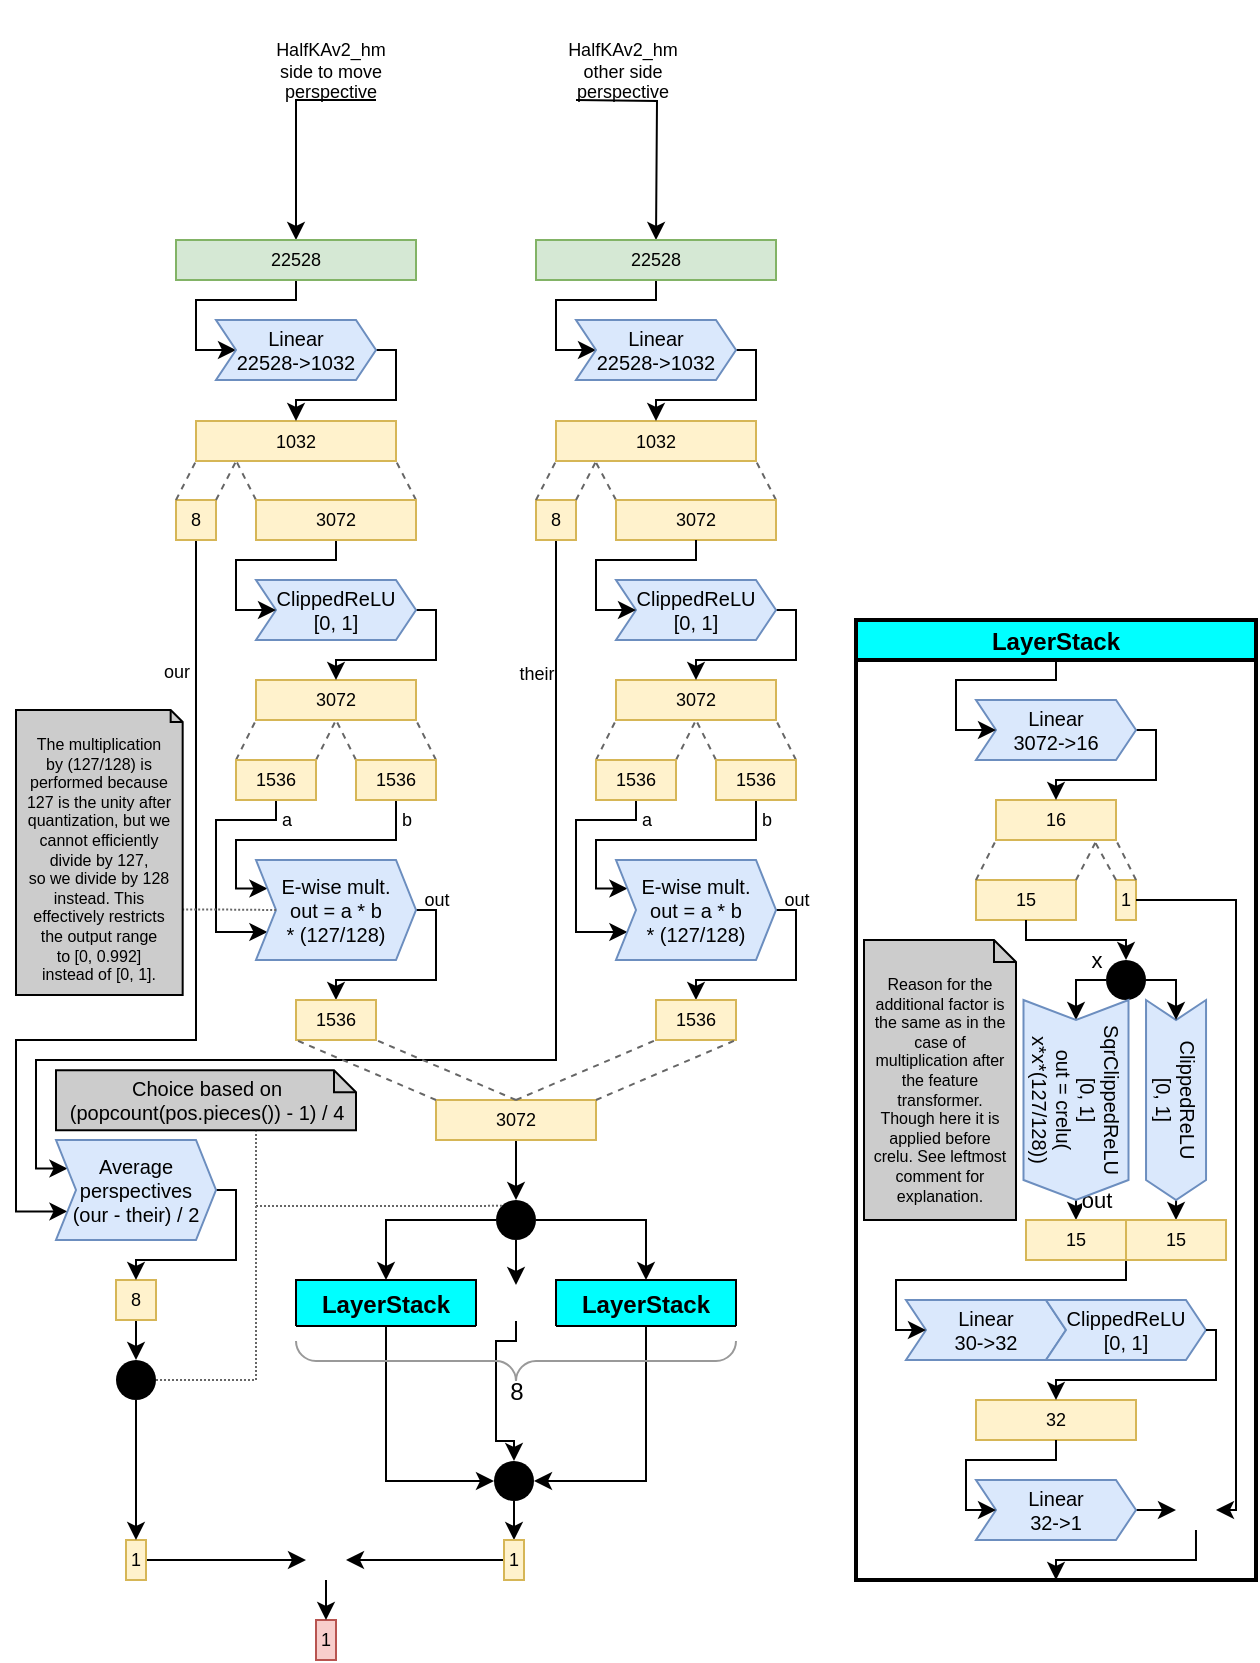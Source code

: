 <mxfile version="21.3.6" type="device">
  <diagram id="WEN0L9vgDvnMjeqGFGax" name="Page-1">
    <mxGraphModel dx="330" dy="269" grid="1" gridSize="10" guides="1" tooltips="1" connect="1" arrows="1" fold="1" page="1" pageScale="1" pageWidth="850" pageHeight="1100" math="0" shadow="0">
      <root>
        <mxCell id="0" />
        <mxCell id="1" parent="0" />
        <mxCell id="uz10yLNLv4WFwoIeB_5W-53" value="&lt;br&gt;&lt;div style=&quot;font-size: 9px&quot;&gt;HalfKAv2&lt;font style=&quot;font-size: 9px&quot;&gt;_hm&lt;/font&gt;&lt;/div&gt;&lt;div style=&quot;font-size: 9px&quot;&gt;other side &lt;br style=&quot;font-size: 9px&quot;&gt;perspective&lt;br style=&quot;font-size: 9px&quot;&gt;&lt;/div&gt;" style="edgeStyle=orthogonalEdgeStyle;rounded=0;sketch=0;jumpStyle=none;orthogonalLoop=1;jettySize=auto;html=1;exitX=1;exitY=0.5;exitDx=0;exitDy=0;entryX=0.5;entryY=0;entryDx=0;entryDy=0;shadow=0;labelBackgroundColor=none;fontSize=9;strokeColor=#000000;" parent="1" edge="1">
          <mxGeometry x="-0.4" y="10" relative="1" as="geometry">
            <mxPoint x="-10" y="-10" as="offset" />
            <mxPoint x="450" y="160" as="sourcePoint" />
            <mxPoint x="490" y="230" as="targetPoint" />
          </mxGeometry>
        </mxCell>
        <mxCell id="uz10yLNLv4WFwoIeB_5W-54" value="&lt;br&gt;&lt;div style=&quot;font-size: 9px&quot;&gt;&lt;font style=&quot;font-size: 9px&quot;&gt;HalfKAv2_hm&lt;/font&gt;&lt;/div&gt;&lt;div style=&quot;font-size: 9px&quot;&gt;&lt;font style=&quot;font-size: 9px&quot;&gt;side to move&lt;br style=&quot;font-size: 9px&quot;&gt;&lt;/font&gt;&lt;/div&gt;&lt;div style=&quot;font-size: 9px&quot;&gt;&lt;font style=&quot;font-size: 9px&quot;&gt;perspective&lt;br style=&quot;font-size: 9px&quot;&gt;&lt;/font&gt;&lt;/div&gt;" style="edgeStyle=orthogonalEdgeStyle;rounded=0;sketch=0;jumpStyle=none;orthogonalLoop=1;jettySize=auto;html=1;exitX=0;exitY=0.5;exitDx=0;exitDy=0;entryX=0.5;entryY=0;entryDx=0;entryDy=0;shadow=0;labelBackgroundColor=none;fontSize=9;strokeColor=#000000;" parent="1" source="uz10yLNLv4WFwoIeB_5W-37" target="uz10yLNLv4WFwoIeB_5W-38" edge="1">
          <mxGeometry x="-0.4" y="-10" relative="1" as="geometry">
            <mxPoint x="10" y="-10" as="offset" />
          </mxGeometry>
        </mxCell>
        <mxCell id="uz10yLNLv4WFwoIeB_5W-37" value="" style="shape=image;html=1;verticalAlign=top;verticalLabelPosition=bottom;labelBackgroundColor=#ffffff;imageAspect=0;aspect=fixed;image=https://cdn1.iconfinder.com/data/icons/andriod-app/32/chessboard-128.png;rounded=0;shadow=0;glass=0;sketch=0;" parent="1" vertex="1">
          <mxGeometry x="350" y="110" width="100" height="100" as="geometry" />
        </mxCell>
        <mxCell id="uz10yLNLv4WFwoIeB_5W-83" style="edgeStyle=orthogonalEdgeStyle;rounded=0;sketch=0;jumpStyle=none;jumpSize=5;orthogonalLoop=1;jettySize=auto;html=1;exitX=0.5;exitY=1;exitDx=0;exitDy=0;entryX=0;entryY=0.5;entryDx=0;entryDy=0;shadow=0;labelBackgroundColor=none;fontSize=9;strokeColor=#000000;strokeWidth=1;" parent="1" source="uz10yLNLv4WFwoIeB_5W-38" target="uz10yLNLv4WFwoIeB_5W-40" edge="1">
          <mxGeometry relative="1" as="geometry">
            <Array as="points">
              <mxPoint x="310" y="260" />
              <mxPoint x="260" y="260" />
              <mxPoint x="260" y="285" />
            </Array>
          </mxGeometry>
        </mxCell>
        <mxCell id="uz10yLNLv4WFwoIeB_5W-38" value="22528" style="rounded=0;whiteSpace=wrap;html=1;shadow=0;glass=0;sketch=0;fontSize=9;align=center;fillColor=#d5e8d4;strokeColor=#82b366;" parent="1" vertex="1">
          <mxGeometry x="250" y="230" width="120" height="20" as="geometry" />
        </mxCell>
        <mxCell id="uz10yLNLv4WFwoIeB_5W-79" style="edgeStyle=orthogonalEdgeStyle;rounded=0;sketch=0;jumpStyle=none;jumpSize=5;orthogonalLoop=1;jettySize=auto;html=1;exitX=0.5;exitY=1;exitDx=0;exitDy=0;entryX=0;entryY=0.5;entryDx=0;entryDy=0;shadow=0;labelBackgroundColor=none;fontSize=9;strokeColor=#000000;strokeWidth=1;" parent="1" source="uz10yLNLv4WFwoIeB_5W-39" target="uz10yLNLv4WFwoIeB_5W-41" edge="1">
          <mxGeometry relative="1" as="geometry">
            <Array as="points">
              <mxPoint x="490" y="260" />
              <mxPoint x="440" y="260" />
              <mxPoint x="440" y="285" />
            </Array>
          </mxGeometry>
        </mxCell>
        <mxCell id="uz10yLNLv4WFwoIeB_5W-39" value="22528" style="rounded=0;whiteSpace=wrap;html=1;shadow=0;glass=0;sketch=0;fontSize=9;align=center;fillColor=#d5e8d4;strokeColor=#82b366;" parent="1" vertex="1">
          <mxGeometry x="430" y="230" width="120" height="20" as="geometry" />
        </mxCell>
        <mxCell id="uz10yLNLv4WFwoIeB_5W-42" value="&lt;div&gt;1032&lt;/div&gt;" style="rounded=0;whiteSpace=wrap;html=1;shadow=0;glass=0;sketch=0;fontSize=9;align=center;fillColor=#fff2cc;strokeColor=#d6b656;" parent="1" vertex="1">
          <mxGeometry x="260" y="320.5" width="100" height="20" as="geometry" />
        </mxCell>
        <mxCell id="uz10yLNLv4WFwoIeB_5W-267" style="edgeStyle=orthogonalEdgeStyle;rounded=0;sketch=0;jumpStyle=none;jumpSize=5;orthogonalLoop=1;jettySize=auto;html=1;exitX=0.5;exitY=1;exitDx=0;exitDy=0;entryX=0.5;entryY=0;entryDx=0;entryDy=0;shadow=0;labelBackgroundColor=none;fontSize=12;strokeColor=#000000;strokeWidth=1;" parent="1" source="uz10yLNLv4WFwoIeB_5W-46" target="uz10yLNLv4WFwoIeB_5W-170" edge="1">
          <mxGeometry relative="1" as="geometry" />
        </mxCell>
        <mxCell id="uz10yLNLv4WFwoIeB_5W-46" value="3072" style="rounded=0;whiteSpace=wrap;html=1;shadow=0;glass=0;sketch=0;fontSize=9;align=center;fillColor=#fff2cc;strokeColor=#d6b656;" parent="1" vertex="1">
          <mxGeometry x="380" y="660" width="80" height="20" as="geometry" />
        </mxCell>
        <mxCell id="uz10yLNLv4WFwoIeB_5W-48" value="1032" style="rounded=0;whiteSpace=wrap;html=1;shadow=0;glass=0;sketch=0;fontSize=9;align=center;fillColor=#fff2cc;strokeColor=#d6b656;" parent="1" vertex="1">
          <mxGeometry x="440" y="320.5" width="100" height="20" as="geometry" />
        </mxCell>
        <mxCell id="uz10yLNLv4WFwoIeB_5W-51" value="1" style="rounded=0;whiteSpace=wrap;html=1;shadow=0;glass=0;sketch=0;fontSize=9;align=center;fillColor=#f8cecc;strokeColor=#b85450;" parent="1" vertex="1">
          <mxGeometry x="320" y="920" width="10" height="20" as="geometry" />
        </mxCell>
        <mxCell id="uz10yLNLv4WFwoIeB_5W-77" style="edgeStyle=orthogonalEdgeStyle;rounded=0;sketch=0;jumpStyle=none;jumpSize=5;orthogonalLoop=1;jettySize=auto;html=1;exitX=1;exitY=0.5;exitDx=0;exitDy=0;entryX=0.5;entryY=0;entryDx=0;entryDy=0;shadow=0;labelBackgroundColor=none;fontSize=9;strokeColor=#000000;strokeWidth=1;" parent="1" source="uz10yLNLv4WFwoIeB_5W-40" target="uz10yLNLv4WFwoIeB_5W-42" edge="1">
          <mxGeometry relative="1" as="geometry">
            <mxPoint x="385" y="285" as="sourcePoint" />
            <Array as="points">
              <mxPoint x="360" y="285" />
              <mxPoint x="360" y="310" />
              <mxPoint x="310" y="310" />
            </Array>
          </mxGeometry>
        </mxCell>
        <mxCell id="uz10yLNLv4WFwoIeB_5W-81" style="edgeStyle=orthogonalEdgeStyle;rounded=0;sketch=0;jumpStyle=none;jumpSize=5;orthogonalLoop=1;jettySize=auto;html=1;exitX=1;exitY=0.5;exitDx=0;exitDy=0;entryX=0.5;entryY=0;entryDx=0;entryDy=0;shadow=0;labelBackgroundColor=none;fontSize=9;strokeColor=#000000;strokeWidth=1;" parent="1" source="uz10yLNLv4WFwoIeB_5W-41" target="uz10yLNLv4WFwoIeB_5W-48" edge="1">
          <mxGeometry relative="1" as="geometry">
            <mxPoint x="565" y="285" as="sourcePoint" />
            <Array as="points">
              <mxPoint x="540" y="285" />
              <mxPoint x="540" y="310" />
              <mxPoint x="490" y="310" />
            </Array>
          </mxGeometry>
        </mxCell>
        <mxCell id="uz10yLNLv4WFwoIeB_5W-40" value="&lt;div style=&quot;font-size: 10px&quot;&gt;Linear&lt;/div&gt;&lt;div style=&quot;font-size: 10px&quot;&gt;22528-&amp;gt;1032&lt;/div&gt;" style="shape=step;perimeter=stepPerimeter;whiteSpace=wrap;html=1;fixedSize=1;rounded=0;shadow=0;glass=0;sketch=0;fontSize=10;align=center;size=10;fillColor=#dae8fc;strokeColor=#6c8ebf;" parent="1" vertex="1">
          <mxGeometry x="270" y="270" width="80" height="30" as="geometry" />
        </mxCell>
        <mxCell id="uz10yLNLv4WFwoIeB_5W-41" value="&lt;div style=&quot;font-size: 10px&quot;&gt;Linear&lt;/div&gt;&lt;div style=&quot;font-size: 10px&quot;&gt;22528-&amp;gt;1032&lt;/div&gt;" style="shape=step;perimeter=stepPerimeter;whiteSpace=wrap;html=1;fixedSize=1;rounded=0;shadow=0;glass=0;sketch=0;fontSize=10;align=center;size=10;fillColor=#dae8fc;strokeColor=#6c8ebf;" parent="1" vertex="1">
          <mxGeometry x="450" y="270" width="80" height="30" as="geometry" />
        </mxCell>
        <mxCell id="uz10yLNLv4WFwoIeB_5W-111" value="3072" style="rounded=0;whiteSpace=wrap;html=1;shadow=0;glass=0;sketch=0;fontSize=9;align=center;fillColor=#fff2cc;strokeColor=#d6b656;" parent="1" vertex="1">
          <mxGeometry x="290" y="450" width="80" height="20" as="geometry" />
        </mxCell>
        <mxCell id="uz10yLNLv4WFwoIeB_5W-128" value="our" style="edgeStyle=orthogonalEdgeStyle;rounded=0;sketch=0;jumpStyle=none;jumpSize=5;orthogonalLoop=1;jettySize=auto;html=1;exitX=0.5;exitY=1;exitDx=0;exitDy=0;shadow=0;labelBackgroundColor=none;fontSize=9;strokeColor=#000000;strokeWidth=1;entryX=0;entryY=0.75;entryDx=0;entryDy=0;" parent="1" source="uz10yLNLv4WFwoIeB_5W-112" target="uz10yLNLv4WFwoIeB_5W-125" edge="1">
          <mxGeometry x="-0.709" y="-10" relative="1" as="geometry">
            <mxPoint x="250" y="705" as="targetPoint" />
            <Array as="points">
              <mxPoint x="260" y="630" />
              <mxPoint x="170" y="630" />
              <mxPoint x="170" y="716" />
            </Array>
            <mxPoint as="offset" />
          </mxGeometry>
        </mxCell>
        <mxCell id="uz10yLNLv4WFwoIeB_5W-112" value="8" style="rounded=0;whiteSpace=wrap;html=1;shadow=0;glass=0;sketch=0;fontSize=9;align=center;fillColor=#fff2cc;strokeColor=#d6b656;" parent="1" vertex="1">
          <mxGeometry x="250" y="360" width="20" height="20" as="geometry" />
        </mxCell>
        <mxCell id="uz10yLNLv4WFwoIeB_5W-129" value="their" style="edgeStyle=orthogonalEdgeStyle;rounded=0;sketch=0;jumpStyle=none;jumpSize=5;orthogonalLoop=1;jettySize=auto;html=1;exitX=0.5;exitY=1;exitDx=0;exitDy=0;shadow=0;labelBackgroundColor=none;fontSize=9;strokeColor=#000000;strokeWidth=1;entryX=0;entryY=0.25;entryDx=0;entryDy=0;" parent="1" source="uz10yLNLv4WFwoIeB_5W-118" target="uz10yLNLv4WFwoIeB_5W-125" edge="1">
          <mxGeometry x="-0.774" y="-10" relative="1" as="geometry">
            <mxPoint x="250" y="700" as="targetPoint" />
            <Array as="points">
              <mxPoint x="440" y="640" />
              <mxPoint x="180" y="640" />
              <mxPoint x="180" y="694" />
            </Array>
            <mxPoint as="offset" />
          </mxGeometry>
        </mxCell>
        <mxCell id="uz10yLNLv4WFwoIeB_5W-118" value="8" style="rounded=0;whiteSpace=wrap;html=1;shadow=0;glass=0;sketch=0;fontSize=9;align=center;fillColor=#fff2cc;strokeColor=#d6b656;" parent="1" vertex="1">
          <mxGeometry x="430" y="360" width="20" height="20" as="geometry" />
        </mxCell>
        <mxCell id="uz10yLNLv4WFwoIeB_5W-442" style="edgeStyle=elbowEdgeStyle;rounded=0;sketch=0;jumpStyle=none;jumpSize=5;orthogonalLoop=1;jettySize=auto;html=1;exitX=0.5;exitY=1;exitDx=0;exitDy=0;entryX=0.5;entryY=0;entryDx=0;entryDy=0;shadow=0;labelBackgroundColor=none;fontFamily=Helvetica;fontSize=8;strokeColor=#000000;strokeWidth=1;" parent="1" source="uz10yLNLv4WFwoIeB_5W-123" target="uz10yLNLv4WFwoIeB_5W-440" edge="1">
          <mxGeometry relative="1" as="geometry" />
        </mxCell>
        <mxCell id="uz10yLNLv4WFwoIeB_5W-123" value="8" style="rounded=0;whiteSpace=wrap;html=1;shadow=0;glass=0;sketch=0;fontSize=9;align=center;fillColor=#fff2cc;strokeColor=#d6b656;" parent="1" vertex="1">
          <mxGeometry x="220" y="750" width="20" height="20" as="geometry" />
        </mxCell>
        <mxCell id="uz10yLNLv4WFwoIeB_5W-138" style="edgeStyle=orthogonalEdgeStyle;rounded=0;sketch=0;jumpStyle=none;jumpSize=5;orthogonalLoop=1;jettySize=auto;html=1;exitX=1;exitY=0.5;exitDx=0;exitDy=0;entryX=0.5;entryY=0;entryDx=0;entryDy=0;shadow=0;labelBackgroundColor=none;fontSize=9;strokeColor=#000000;strokeWidth=1;" parent="1" source="uz10yLNLv4WFwoIeB_5W-125" target="uz10yLNLv4WFwoIeB_5W-123" edge="1">
          <mxGeometry relative="1" as="geometry">
            <mxPoint x="342.5" y="705" as="sourcePoint" />
            <mxPoint x="303.01" y="751.6" as="targetPoint" />
            <Array as="points">
              <mxPoint x="280" y="705" />
              <mxPoint x="280" y="740" />
              <mxPoint x="230" y="740" />
            </Array>
          </mxGeometry>
        </mxCell>
        <mxCell id="uz10yLNLv4WFwoIeB_5W-125" value="&lt;div&gt;Average perspectives&lt;/div&gt;&lt;div&gt;(our - their) / 2&lt;br&gt;&lt;/div&gt;" style="shape=step;perimeter=stepPerimeter;whiteSpace=wrap;html=1;fixedSize=1;rounded=0;shadow=0;glass=0;sketch=0;fontSize=10;align=center;size=10;fillColor=#dae8fc;strokeColor=#6c8ebf;" parent="1" vertex="1">
          <mxGeometry x="190" y="680" width="80" height="50" as="geometry" />
        </mxCell>
        <mxCell id="uz10yLNLv4WFwoIeB_5W-130" value="" style="endArrow=none;dashed=1;html=1;shadow=0;labelBackgroundColor=none;fontSize=9;strokeColor=#666666;strokeWidth=1;entryX=0;entryY=1;entryDx=0;entryDy=0;exitX=0;exitY=0;exitDx=0;exitDy=0;fillColor=#f5f5f5;" parent="1" source="uz10yLNLv4WFwoIeB_5W-112" target="uz10yLNLv4WFwoIeB_5W-42" edge="1">
          <mxGeometry width="50" height="50" relative="1" as="geometry">
            <mxPoint x="435" y="400" as="sourcePoint" />
            <mxPoint x="350" y="350" as="targetPoint" />
          </mxGeometry>
        </mxCell>
        <mxCell id="uz10yLNLv4WFwoIeB_5W-131" value="" style="endArrow=none;dashed=1;html=1;shadow=0;labelBackgroundColor=none;fontSize=9;strokeColor=#666666;strokeWidth=1;entryX=0.201;entryY=0.999;entryDx=0;entryDy=0;fillColor=#f5f5f5;entryPerimeter=0;exitX=1;exitY=0;exitDx=0;exitDy=0;" parent="1" source="uz10yLNLv4WFwoIeB_5W-112" target="uz10yLNLv4WFwoIeB_5W-42" edge="1">
          <mxGeometry width="50" height="50" relative="1" as="geometry">
            <mxPoint x="290" y="360" as="sourcePoint" />
            <mxPoint x="295" y="340" as="targetPoint" />
          </mxGeometry>
        </mxCell>
        <mxCell id="uz10yLNLv4WFwoIeB_5W-132" value="" style="endArrow=none;dashed=1;html=1;shadow=0;labelBackgroundColor=none;fontSize=9;strokeColor=#666666;strokeWidth=1;entryX=0.201;entryY=0.999;entryDx=0;entryDy=0;exitX=0;exitY=0;exitDx=0;exitDy=0;fillColor=#f5f5f5;entryPerimeter=0;" parent="1" source="AoxCbPdnyeFcib-0XHXX-18" target="uz10yLNLv4WFwoIeB_5W-42" edge="1">
          <mxGeometry width="50" height="50" relative="1" as="geometry">
            <mxPoint x="300" y="360" as="sourcePoint" />
            <mxPoint x="305" y="340" as="targetPoint" />
          </mxGeometry>
        </mxCell>
        <mxCell id="uz10yLNLv4WFwoIeB_5W-133" value="" style="endArrow=none;dashed=1;html=1;shadow=0;labelBackgroundColor=none;fontSize=9;strokeColor=#666666;strokeWidth=1;entryX=1;entryY=1;entryDx=0;entryDy=0;exitX=1;exitY=0;exitDx=0;exitDy=0;fillColor=#f5f5f5;startArrow=none;" parent="1" source="AoxCbPdnyeFcib-0XHXX-18" target="uz10yLNLv4WFwoIeB_5W-42" edge="1">
          <mxGeometry width="50" height="50" relative="1" as="geometry">
            <mxPoint x="349.97" y="360" as="sourcePoint" />
            <mxPoint x="345.02" y="339.98" as="targetPoint" />
          </mxGeometry>
        </mxCell>
        <mxCell id="uz10yLNLv4WFwoIeB_5W-134" value="" style="endArrow=none;dashed=1;html=1;shadow=0;labelBackgroundColor=none;fontSize=9;strokeColor=#666666;strokeWidth=1;entryX=0;entryY=1;entryDx=0;entryDy=0;exitX=0;exitY=0;exitDx=0;exitDy=0;fillColor=#f5f5f5;" parent="1" source="uz10yLNLv4WFwoIeB_5W-118" target="uz10yLNLv4WFwoIeB_5W-48" edge="1">
          <mxGeometry width="50" height="50" relative="1" as="geometry">
            <mxPoint x="460" y="360.02" as="sourcePoint" />
            <mxPoint x="465" y="340.02" as="targetPoint" />
          </mxGeometry>
        </mxCell>
        <mxCell id="uz10yLNLv4WFwoIeB_5W-135" value="" style="endArrow=none;dashed=1;html=1;shadow=0;labelBackgroundColor=none;fontSize=9;strokeColor=#666666;strokeWidth=1;entryX=0.201;entryY=0.999;entryDx=0;entryDy=0;fillColor=#f5f5f5;entryPerimeter=0;exitX=1;exitY=0;exitDx=0;exitDy=0;" parent="1" source="uz10yLNLv4WFwoIeB_5W-118" target="uz10yLNLv4WFwoIeB_5W-48" edge="1">
          <mxGeometry width="50" height="50" relative="1" as="geometry">
            <mxPoint x="470" y="360.02" as="sourcePoint" />
            <mxPoint x="475.05" y="340" as="targetPoint" />
          </mxGeometry>
        </mxCell>
        <mxCell id="uz10yLNLv4WFwoIeB_5W-136" value="" style="endArrow=none;dashed=1;html=1;shadow=0;labelBackgroundColor=none;fontSize=9;strokeColor=#666666;strokeWidth=1;entryX=0.196;entryY=0.999;entryDx=0;entryDy=0;exitX=0;exitY=0;exitDx=0;exitDy=0;fillColor=#f5f5f5;entryPerimeter=0;" parent="1" source="AoxCbPdnyeFcib-0XHXX-20" target="uz10yLNLv4WFwoIeB_5W-48" edge="1">
          <mxGeometry width="50" height="50" relative="1" as="geometry">
            <mxPoint x="470" y="360" as="sourcePoint" />
            <mxPoint x="475.05" y="340" as="targetPoint" />
          </mxGeometry>
        </mxCell>
        <mxCell id="uz10yLNLv4WFwoIeB_5W-137" value="" style="endArrow=none;dashed=1;html=1;shadow=0;labelBackgroundColor=none;fontSize=9;strokeColor=#666666;strokeWidth=1;entryX=1;entryY=1;entryDx=0;entryDy=0;fillColor=#f5f5f5;exitX=1;exitY=0;exitDx=0;exitDy=0;" parent="1" source="AoxCbPdnyeFcib-0XHXX-20" target="uz10yLNLv4WFwoIeB_5W-48" edge="1">
          <mxGeometry width="50" height="50" relative="1" as="geometry">
            <mxPoint x="550" y="360" as="sourcePoint" />
            <mxPoint x="515" y="340.02" as="targetPoint" />
          </mxGeometry>
        </mxCell>
        <mxCell id="uz10yLNLv4WFwoIeB_5W-145" style="edgeStyle=orthogonalEdgeStyle;rounded=0;sketch=0;jumpStyle=none;jumpSize=5;orthogonalLoop=1;jettySize=auto;html=1;entryX=0.5;entryY=0;entryDx=0;entryDy=0;shadow=0;labelBackgroundColor=none;fontSize=9;strokeColor=#000000;strokeWidth=1;exitX=0.5;exitY=1;exitDx=0;exitDy=0;" parent="1" source="uz10yLNLv4WFwoIeB_5W-456" target="uz10yLNLv4WFwoIeB_5W-51" edge="1">
          <mxGeometry relative="1" as="geometry">
            <mxPoint x="325" y="900" as="sourcePoint" />
          </mxGeometry>
        </mxCell>
        <mxCell id="uz10yLNLv4WFwoIeB_5W-425" style="edgeStyle=orthogonalEdgeStyle;rounded=0;sketch=0;jumpStyle=none;jumpSize=5;orthogonalLoop=1;jettySize=auto;html=1;exitX=0;exitY=0.5;exitDx=0;exitDy=0;entryX=0.5;entryY=0;entryDx=0;entryDy=0;shadow=0;labelBackgroundColor=none;fontSize=12;strokeColor=#000000;strokeWidth=1;" parent="1" source="uz10yLNLv4WFwoIeB_5W-170" target="uz10yLNLv4WFwoIeB_5W-271" edge="1">
          <mxGeometry relative="1" as="geometry" />
        </mxCell>
        <mxCell id="uz10yLNLv4WFwoIeB_5W-426" style="edgeStyle=orthogonalEdgeStyle;rounded=0;sketch=0;jumpStyle=none;jumpSize=5;orthogonalLoop=1;jettySize=auto;html=1;exitX=1;exitY=0.5;exitDx=0;exitDy=0;entryX=0.5;entryY=0;entryDx=0;entryDy=0;shadow=0;labelBackgroundColor=none;fontSize=12;strokeColor=#000000;strokeWidth=1;" parent="1" source="uz10yLNLv4WFwoIeB_5W-170" target="uz10yLNLv4WFwoIeB_5W-367" edge="1">
          <mxGeometry relative="1" as="geometry" />
        </mxCell>
        <mxCell id="uz10yLNLv4WFwoIeB_5W-427" style="edgeStyle=orthogonalEdgeStyle;rounded=0;sketch=0;jumpStyle=none;jumpSize=5;orthogonalLoop=1;jettySize=auto;html=1;exitX=0.5;exitY=1;exitDx=0;exitDy=0;entryX=0;entryY=0.5;entryDx=0;entryDy=0;shadow=0;labelBackgroundColor=none;fontSize=12;strokeColor=#000000;strokeWidth=1;" parent="1" source="uz10yLNLv4WFwoIeB_5W-170" target="uz10yLNLv4WFwoIeB_5W-424" edge="1">
          <mxGeometry relative="1" as="geometry" />
        </mxCell>
        <mxCell id="uz10yLNLv4WFwoIeB_5W-170" value="" style="ellipse;fillColor=#000000;strokeColor=none;rounded=0;shadow=0;glass=0;labelBackgroundColor=none;sketch=0;fontSize=12;align=center;html=0;" parent="1" vertex="1">
          <mxGeometry x="410" y="710" width="20" height="20" as="geometry" />
        </mxCell>
        <mxCell id="uz10yLNLv4WFwoIeB_5W-432" style="edgeStyle=orthogonalEdgeStyle;rounded=0;sketch=0;jumpStyle=none;jumpSize=5;orthogonalLoop=1;jettySize=auto;html=1;exitX=0.5;exitY=1;exitDx=0;exitDy=0;entryX=0;entryY=0.5;entryDx=0;entryDy=0;shadow=0;labelBackgroundColor=none;fontSize=12;strokeColor=#000000;strokeWidth=1;" parent="1" source="uz10yLNLv4WFwoIeB_5W-271" target="uz10yLNLv4WFwoIeB_5W-423" edge="1">
          <mxGeometry relative="1" as="geometry" />
        </mxCell>
        <mxCell id="uz10yLNLv4WFwoIeB_5W-271" value="LayerStack" style="swimlane;rounded=0;shadow=0;glass=0;sketch=0;fontSize=12;gradientColor=none;align=center;labelBackgroundColor=none;labelBorderColor=none;fillColor=#00FFFF;" parent="1" vertex="1" collapsed="1">
          <mxGeometry x="310" y="750" width="90" height="23" as="geometry">
            <mxRectangle x="310" y="750" width="200" height="270" as="alternateBounds" />
          </mxGeometry>
        </mxCell>
        <mxCell id="uz10yLNLv4WFwoIeB_5W-272" value="32" style="rounded=0;whiteSpace=wrap;html=1;shadow=0;glass=0;sketch=0;fontSize=9;align=center;fillColor=#fff2cc;strokeColor=#d6b656;" parent="uz10yLNLv4WFwoIeB_5W-271" vertex="1">
          <mxGeometry x="89.97" y="90" width="20" height="20" as="geometry" />
        </mxCell>
        <mxCell id="uz10yLNLv4WFwoIeB_5W-273" value="32" style="rounded=0;whiteSpace=wrap;html=1;shadow=0;glass=0;sketch=0;fontSize=9;align=center;fillColor=#fff2cc;strokeColor=#d6b656;" parent="uz10yLNLv4WFwoIeB_5W-271" vertex="1">
          <mxGeometry x="89.97" y="180" width="20" height="20" as="geometry" />
        </mxCell>
        <mxCell id="uz10yLNLv4WFwoIeB_5W-274" style="edgeStyle=orthogonalEdgeStyle;rounded=0;sketch=0;jumpStyle=none;jumpSize=5;orthogonalLoop=1;jettySize=auto;html=1;exitX=1;exitY=0.5;exitDx=0;exitDy=0;shadow=0;labelBackgroundColor=none;fontSize=12;strokeColor=#000000;strokeWidth=1;" parent="uz10yLNLv4WFwoIeB_5W-271" source="uz10yLNLv4WFwoIeB_5W-275" edge="1">
          <mxGeometry relative="1" as="geometry">
            <mxPoint x="100" y="270" as="targetPoint" />
            <Array as="points">
              <mxPoint x="160" y="235" />
              <mxPoint x="160" y="260" />
            </Array>
          </mxGeometry>
        </mxCell>
        <mxCell id="uz10yLNLv4WFwoIeB_5W-275" value="&lt;div style=&quot;font-size: 10px&quot;&gt;Linear&lt;/div&gt;&lt;div style=&quot;font-size: 10px&quot;&gt;32-&amp;gt;1&lt;br style=&quot;font-size: 10px&quot;&gt;&lt;/div&gt;" style="shape=step;perimeter=stepPerimeter;whiteSpace=wrap;html=1;fixedSize=1;rounded=0;shadow=0;glass=0;sketch=0;fontSize=10;align=center;size=10;fillColor=#dae8fc;strokeColor=#6c8ebf;" parent="uz10yLNLv4WFwoIeB_5W-271" vertex="1">
          <mxGeometry x="59.97" y="220" width="80" height="30" as="geometry" />
        </mxCell>
        <mxCell id="uz10yLNLv4WFwoIeB_5W-276" style="edgeStyle=orthogonalEdgeStyle;rounded=0;sketch=0;jumpStyle=none;jumpSize=5;orthogonalLoop=1;jettySize=auto;html=1;exitX=0.5;exitY=1;exitDx=0;exitDy=0;entryX=0;entryY=0.5;entryDx=0;entryDy=0;shadow=0;labelBackgroundColor=none;fontSize=9;strokeColor=#000000;strokeWidth=1;" parent="uz10yLNLv4WFwoIeB_5W-271" source="uz10yLNLv4WFwoIeB_5W-273" target="uz10yLNLv4WFwoIeB_5W-275" edge="1">
          <mxGeometry relative="1" as="geometry">
            <mxPoint x="-455.03" y="-425" as="sourcePoint" />
            <mxPoint x="-485.03" y="-390" as="targetPoint" />
            <Array as="points">
              <mxPoint x="99.97" y="210" />
              <mxPoint x="54.97" y="210" />
              <mxPoint x="54.97" y="235" />
            </Array>
          </mxGeometry>
        </mxCell>
        <mxCell id="uz10yLNLv4WFwoIeB_5W-277" value="" style="group" parent="uz10yLNLv4WFwoIeB_5W-271" vertex="1" connectable="0">
          <mxGeometry x="24.97" y="40" width="150" height="30" as="geometry" />
        </mxCell>
        <mxCell id="uz10yLNLv4WFwoIeB_5W-278" value="&lt;div style=&quot;font-size: 10px&quot;&gt;Linear&lt;/div&gt;&lt;div style=&quot;font-size: 10px&quot;&gt;1536-&amp;gt;32&lt;br style=&quot;font-size: 10px&quot;&gt;&lt;/div&gt;" style="shape=step;perimeter=stepPerimeter;whiteSpace=wrap;html=1;fixedSize=1;rounded=0;shadow=0;glass=0;sketch=0;fontSize=10;align=center;size=10;fillColor=#dae8fc;strokeColor=#6c8ebf;" parent="uz10yLNLv4WFwoIeB_5W-277" vertex="1">
          <mxGeometry width="80" height="30" as="geometry" />
        </mxCell>
        <mxCell id="uz10yLNLv4WFwoIeB_5W-279" value="ClippedReLU&lt;br&gt;[0, 1]" style="shape=step;perimeter=stepPerimeter;whiteSpace=wrap;html=1;fixedSize=1;rounded=0;shadow=0;glass=0;sketch=0;fontSize=10;align=center;size=10;fillColor=#dae8fc;strokeColor=#6c8ebf;" parent="uz10yLNLv4WFwoIeB_5W-277" vertex="1">
          <mxGeometry x="70" width="80" height="30" as="geometry" />
        </mxCell>
        <mxCell id="uz10yLNLv4WFwoIeB_5W-280" style="edgeStyle=orthogonalEdgeStyle;rounded=0;sketch=0;jumpStyle=none;jumpSize=5;orthogonalLoop=1;jettySize=auto;html=1;exitX=1;exitY=0.5;exitDx=0;exitDy=0;shadow=0;labelBackgroundColor=none;fontSize=9;strokeColor=#000000;strokeWidth=1;entryX=0.5;entryY=0;entryDx=0;entryDy=0;" parent="uz10yLNLv4WFwoIeB_5W-271" source="uz10yLNLv4WFwoIeB_5W-279" target="uz10yLNLv4WFwoIeB_5W-272" edge="1">
          <mxGeometry relative="1" as="geometry">
            <mxPoint x="-410.03" y="-535" as="targetPoint" />
            <Array as="points">
              <mxPoint x="179.97" y="55" />
              <mxPoint x="179.97" y="80" />
              <mxPoint x="99.97" y="80" />
            </Array>
          </mxGeometry>
        </mxCell>
        <mxCell id="uz10yLNLv4WFwoIeB_5W-281" value="" style="group" parent="uz10yLNLv4WFwoIeB_5W-271" vertex="1" connectable="0">
          <mxGeometry x="24.97" y="130" width="150" height="30" as="geometry" />
        </mxCell>
        <mxCell id="uz10yLNLv4WFwoIeB_5W-282" value="&lt;div style=&quot;font-size: 10px&quot;&gt;Linear&lt;/div&gt;&lt;div style=&quot;font-size: 10px&quot;&gt;32-&amp;gt;32&lt;br style=&quot;font-size: 10px&quot;&gt;&lt;/div&gt;" style="shape=step;perimeter=stepPerimeter;whiteSpace=wrap;html=1;fixedSize=1;rounded=0;shadow=0;glass=0;sketch=0;fontSize=10;align=center;size=10;fillColor=#dae8fc;strokeColor=#6c8ebf;" parent="uz10yLNLv4WFwoIeB_5W-281" vertex="1">
          <mxGeometry width="80" height="30" as="geometry" />
        </mxCell>
        <mxCell id="uz10yLNLv4WFwoIeB_5W-283" value="ClippedReLU&lt;br&gt;[0, 1]" style="shape=step;perimeter=stepPerimeter;whiteSpace=wrap;html=1;fixedSize=1;rounded=0;shadow=0;glass=0;sketch=0;fontSize=10;align=center;size=10;fillColor=#dae8fc;strokeColor=#6c8ebf;" parent="uz10yLNLv4WFwoIeB_5W-281" vertex="1">
          <mxGeometry x="70" width="80" height="30" as="geometry" />
        </mxCell>
        <mxCell id="uz10yLNLv4WFwoIeB_5W-284" style="edgeStyle=orthogonalEdgeStyle;rounded=0;sketch=0;jumpStyle=none;jumpSize=5;orthogonalLoop=1;jettySize=auto;html=1;exitX=0.5;exitY=1;exitDx=0;exitDy=0;entryX=0;entryY=0.5;entryDx=0;entryDy=0;shadow=0;labelBackgroundColor=none;fontSize=9;strokeColor=#000000;strokeWidth=1;" parent="uz10yLNLv4WFwoIeB_5W-271" source="uz10yLNLv4WFwoIeB_5W-272" target="uz10yLNLv4WFwoIeB_5W-282" edge="1">
          <mxGeometry relative="1" as="geometry">
            <Array as="points">
              <mxPoint x="99.97" y="120" />
              <mxPoint x="19.97" y="120" />
              <mxPoint x="19.97" y="145" />
            </Array>
          </mxGeometry>
        </mxCell>
        <mxCell id="uz10yLNLv4WFwoIeB_5W-285" style="edgeStyle=orthogonalEdgeStyle;rounded=0;sketch=0;jumpStyle=none;jumpSize=5;orthogonalLoop=1;jettySize=auto;html=1;exitX=1;exitY=0.5;exitDx=0;exitDy=0;entryX=0.5;entryY=0;entryDx=0;entryDy=0;shadow=0;labelBackgroundColor=none;fontSize=9;strokeColor=#000000;strokeWidth=1;" parent="uz10yLNLv4WFwoIeB_5W-271" source="uz10yLNLv4WFwoIeB_5W-283" target="uz10yLNLv4WFwoIeB_5W-273" edge="1">
          <mxGeometry relative="1" as="geometry">
            <Array as="points">
              <mxPoint x="179.97" y="145" />
              <mxPoint x="179.97" y="170" />
              <mxPoint x="99.97" y="170" />
            </Array>
          </mxGeometry>
        </mxCell>
        <mxCell id="uz10yLNLv4WFwoIeB_5W-286" style="edgeStyle=orthogonalEdgeStyle;rounded=0;sketch=0;jumpStyle=none;jumpSize=5;orthogonalLoop=1;jettySize=auto;html=1;entryX=0;entryY=0.5;entryDx=0;entryDy=0;shadow=0;labelBackgroundColor=none;fontSize=12;strokeColor=#000000;strokeWidth=1;exitX=0.501;exitY=0.084;exitDx=0;exitDy=0;exitPerimeter=0;" parent="uz10yLNLv4WFwoIeB_5W-271" source="uz10yLNLv4WFwoIeB_5W-271" target="uz10yLNLv4WFwoIeB_5W-278" edge="1">
          <mxGeometry relative="1" as="geometry">
            <mxPoint x="120" y="30" as="sourcePoint" />
            <Array as="points">
              <mxPoint x="100" y="30" />
              <mxPoint x="20" y="30" />
              <mxPoint x="20" y="55" />
            </Array>
          </mxGeometry>
        </mxCell>
        <mxCell id="uz10yLNLv4WFwoIeB_5W-431" style="edgeStyle=orthogonalEdgeStyle;rounded=0;sketch=0;jumpStyle=none;jumpSize=5;orthogonalLoop=1;jettySize=auto;html=1;exitX=0.5;exitY=1;exitDx=0;exitDy=0;entryX=1;entryY=0.5;entryDx=0;entryDy=0;shadow=0;labelBackgroundColor=none;fontSize=12;strokeColor=#000000;strokeWidth=1;" parent="1" source="uz10yLNLv4WFwoIeB_5W-367" target="uz10yLNLv4WFwoIeB_5W-423" edge="1">
          <mxGeometry relative="1" as="geometry" />
        </mxCell>
        <mxCell id="uz10yLNLv4WFwoIeB_5W-367" value="LayerStack" style="swimlane;rounded=0;shadow=0;glass=0;sketch=0;fontSize=12;gradientColor=none;align=center;labelBackgroundColor=none;labelBorderColor=none;fillColor=#00FFFF;" parent="1" vertex="1" collapsed="1">
          <mxGeometry x="440" y="750" width="90" height="23" as="geometry">
            <mxRectangle x="560" y="740" width="200" height="270" as="alternateBounds" />
          </mxGeometry>
        </mxCell>
        <mxCell id="uz10yLNLv4WFwoIeB_5W-368" value="32" style="rounded=0;whiteSpace=wrap;html=1;shadow=0;glass=0;sketch=0;fontSize=9;align=center;fillColor=#fff2cc;strokeColor=#d6b656;" parent="uz10yLNLv4WFwoIeB_5W-367" vertex="1">
          <mxGeometry x="89.97" y="90" width="20" height="20" as="geometry" />
        </mxCell>
        <mxCell id="uz10yLNLv4WFwoIeB_5W-369" value="32" style="rounded=0;whiteSpace=wrap;html=1;shadow=0;glass=0;sketch=0;fontSize=9;align=center;fillColor=#fff2cc;strokeColor=#d6b656;" parent="uz10yLNLv4WFwoIeB_5W-367" vertex="1">
          <mxGeometry x="89.97" y="180" width="20" height="20" as="geometry" />
        </mxCell>
        <mxCell id="uz10yLNLv4WFwoIeB_5W-370" style="edgeStyle=orthogonalEdgeStyle;rounded=0;sketch=0;jumpStyle=none;jumpSize=5;orthogonalLoop=1;jettySize=auto;html=1;exitX=1;exitY=0.5;exitDx=0;exitDy=0;shadow=0;labelBackgroundColor=none;fontSize=12;strokeColor=#000000;strokeWidth=1;" parent="uz10yLNLv4WFwoIeB_5W-367" source="uz10yLNLv4WFwoIeB_5W-371" edge="1">
          <mxGeometry relative="1" as="geometry">
            <mxPoint x="100" y="270" as="targetPoint" />
            <Array as="points">
              <mxPoint x="160" y="235" />
              <mxPoint x="160" y="260" />
            </Array>
          </mxGeometry>
        </mxCell>
        <mxCell id="uz10yLNLv4WFwoIeB_5W-371" value="&lt;div style=&quot;font-size: 10px&quot;&gt;Linear&lt;/div&gt;&lt;div style=&quot;font-size: 10px&quot;&gt;32-&amp;gt;1&lt;br style=&quot;font-size: 10px&quot;&gt;&lt;/div&gt;" style="shape=step;perimeter=stepPerimeter;whiteSpace=wrap;html=1;fixedSize=1;rounded=0;shadow=0;glass=0;sketch=0;fontSize=10;align=center;size=10;fillColor=#dae8fc;strokeColor=#6c8ebf;" parent="uz10yLNLv4WFwoIeB_5W-367" vertex="1">
          <mxGeometry x="59.97" y="220" width="80" height="30" as="geometry" />
        </mxCell>
        <mxCell id="uz10yLNLv4WFwoIeB_5W-372" style="edgeStyle=orthogonalEdgeStyle;rounded=0;sketch=0;jumpStyle=none;jumpSize=5;orthogonalLoop=1;jettySize=auto;html=1;exitX=0.5;exitY=1;exitDx=0;exitDy=0;entryX=0;entryY=0.5;entryDx=0;entryDy=0;shadow=0;labelBackgroundColor=none;fontSize=9;strokeColor=#000000;strokeWidth=1;" parent="uz10yLNLv4WFwoIeB_5W-367" source="uz10yLNLv4WFwoIeB_5W-369" target="uz10yLNLv4WFwoIeB_5W-371" edge="1">
          <mxGeometry relative="1" as="geometry">
            <mxPoint x="-455.03" y="-425" as="sourcePoint" />
            <mxPoint x="-485.03" y="-390" as="targetPoint" />
            <Array as="points">
              <mxPoint x="99.97" y="210" />
              <mxPoint x="54.97" y="210" />
              <mxPoint x="54.97" y="235" />
            </Array>
          </mxGeometry>
        </mxCell>
        <mxCell id="uz10yLNLv4WFwoIeB_5W-373" value="" style="group" parent="uz10yLNLv4WFwoIeB_5W-367" vertex="1" connectable="0">
          <mxGeometry x="24.97" y="40" width="150" height="30" as="geometry" />
        </mxCell>
        <mxCell id="uz10yLNLv4WFwoIeB_5W-374" value="&lt;div style=&quot;font-size: 10px&quot;&gt;Linear&lt;/div&gt;&lt;div style=&quot;font-size: 10px&quot;&gt;1536-&amp;gt;32&lt;br style=&quot;font-size: 10px&quot;&gt;&lt;/div&gt;" style="shape=step;perimeter=stepPerimeter;whiteSpace=wrap;html=1;fixedSize=1;rounded=0;shadow=0;glass=0;sketch=0;fontSize=10;align=center;size=10;fillColor=#dae8fc;strokeColor=#6c8ebf;" parent="uz10yLNLv4WFwoIeB_5W-373" vertex="1">
          <mxGeometry width="80" height="30" as="geometry" />
        </mxCell>
        <mxCell id="uz10yLNLv4WFwoIeB_5W-375" value="ClippedReLU&lt;br&gt;[0, 1]" style="shape=step;perimeter=stepPerimeter;whiteSpace=wrap;html=1;fixedSize=1;rounded=0;shadow=0;glass=0;sketch=0;fontSize=10;align=center;size=10;fillColor=#dae8fc;strokeColor=#6c8ebf;" parent="uz10yLNLv4WFwoIeB_5W-373" vertex="1">
          <mxGeometry x="70" width="80" height="30" as="geometry" />
        </mxCell>
        <mxCell id="uz10yLNLv4WFwoIeB_5W-376" style="edgeStyle=orthogonalEdgeStyle;rounded=0;sketch=0;jumpStyle=none;jumpSize=5;orthogonalLoop=1;jettySize=auto;html=1;exitX=1;exitY=0.5;exitDx=0;exitDy=0;shadow=0;labelBackgroundColor=none;fontSize=9;strokeColor=#000000;strokeWidth=1;entryX=0.5;entryY=0;entryDx=0;entryDy=0;" parent="uz10yLNLv4WFwoIeB_5W-367" source="uz10yLNLv4WFwoIeB_5W-375" target="uz10yLNLv4WFwoIeB_5W-368" edge="1">
          <mxGeometry relative="1" as="geometry">
            <mxPoint x="-410.03" y="-535" as="targetPoint" />
            <Array as="points">
              <mxPoint x="179.97" y="55" />
              <mxPoint x="179.97" y="80" />
              <mxPoint x="99.97" y="80" />
            </Array>
          </mxGeometry>
        </mxCell>
        <mxCell id="uz10yLNLv4WFwoIeB_5W-377" value="" style="group" parent="uz10yLNLv4WFwoIeB_5W-367" vertex="1" connectable="0">
          <mxGeometry x="24.97" y="130" width="150" height="30" as="geometry" />
        </mxCell>
        <mxCell id="uz10yLNLv4WFwoIeB_5W-378" value="&lt;div style=&quot;font-size: 10px&quot;&gt;Linear&lt;/div&gt;&lt;div style=&quot;font-size: 10px&quot;&gt;32-&amp;gt;32&lt;br style=&quot;font-size: 10px&quot;&gt;&lt;/div&gt;" style="shape=step;perimeter=stepPerimeter;whiteSpace=wrap;html=1;fixedSize=1;rounded=0;shadow=0;glass=0;sketch=0;fontSize=10;align=center;size=10;fillColor=#dae8fc;strokeColor=#6c8ebf;" parent="uz10yLNLv4WFwoIeB_5W-377" vertex="1">
          <mxGeometry width="80" height="30" as="geometry" />
        </mxCell>
        <mxCell id="uz10yLNLv4WFwoIeB_5W-379" value="ClippedReLU&lt;br&gt;[0, 1]" style="shape=step;perimeter=stepPerimeter;whiteSpace=wrap;html=1;fixedSize=1;rounded=0;shadow=0;glass=0;sketch=0;fontSize=10;align=center;size=10;fillColor=#dae8fc;strokeColor=#6c8ebf;" parent="uz10yLNLv4WFwoIeB_5W-377" vertex="1">
          <mxGeometry x="70" width="80" height="30" as="geometry" />
        </mxCell>
        <mxCell id="uz10yLNLv4WFwoIeB_5W-380" style="edgeStyle=orthogonalEdgeStyle;rounded=0;sketch=0;jumpStyle=none;jumpSize=5;orthogonalLoop=1;jettySize=auto;html=1;exitX=0.5;exitY=1;exitDx=0;exitDy=0;entryX=0;entryY=0.5;entryDx=0;entryDy=0;shadow=0;labelBackgroundColor=none;fontSize=9;strokeColor=#000000;strokeWidth=1;" parent="uz10yLNLv4WFwoIeB_5W-367" source="uz10yLNLv4WFwoIeB_5W-368" target="uz10yLNLv4WFwoIeB_5W-378" edge="1">
          <mxGeometry relative="1" as="geometry">
            <Array as="points">
              <mxPoint x="99.97" y="120" />
              <mxPoint x="19.97" y="120" />
              <mxPoint x="19.97" y="145" />
            </Array>
          </mxGeometry>
        </mxCell>
        <mxCell id="uz10yLNLv4WFwoIeB_5W-381" style="edgeStyle=orthogonalEdgeStyle;rounded=0;sketch=0;jumpStyle=none;jumpSize=5;orthogonalLoop=1;jettySize=auto;html=1;exitX=1;exitY=0.5;exitDx=0;exitDy=0;entryX=0.5;entryY=0;entryDx=0;entryDy=0;shadow=0;labelBackgroundColor=none;fontSize=9;strokeColor=#000000;strokeWidth=1;" parent="uz10yLNLv4WFwoIeB_5W-367" source="uz10yLNLv4WFwoIeB_5W-379" target="uz10yLNLv4WFwoIeB_5W-369" edge="1">
          <mxGeometry relative="1" as="geometry">
            <Array as="points">
              <mxPoint x="179.97" y="145" />
              <mxPoint x="179.97" y="170" />
              <mxPoint x="99.97" y="170" />
            </Array>
          </mxGeometry>
        </mxCell>
        <mxCell id="uz10yLNLv4WFwoIeB_5W-382" style="edgeStyle=orthogonalEdgeStyle;rounded=0;sketch=0;jumpStyle=none;jumpSize=5;orthogonalLoop=1;jettySize=auto;html=1;entryX=0;entryY=0.5;entryDx=0;entryDy=0;shadow=0;labelBackgroundColor=none;fontSize=12;strokeColor=#000000;strokeWidth=1;exitX=0.501;exitY=0.084;exitDx=0;exitDy=0;exitPerimeter=0;" parent="uz10yLNLv4WFwoIeB_5W-367" source="uz10yLNLv4WFwoIeB_5W-367" target="uz10yLNLv4WFwoIeB_5W-374" edge="1">
          <mxGeometry relative="1" as="geometry">
            <mxPoint x="120" y="30" as="sourcePoint" />
            <Array as="points">
              <mxPoint x="100" y="30" />
              <mxPoint x="20" y="30" />
              <mxPoint x="20" y="55" />
            </Array>
          </mxGeometry>
        </mxCell>
        <mxCell id="uz10yLNLv4WFwoIeB_5W-459" style="edgeStyle=elbowEdgeStyle;rounded=0;sketch=0;jumpStyle=none;jumpSize=5;orthogonalLoop=1;jettySize=auto;html=1;exitX=0.5;exitY=1;exitDx=0;exitDy=0;entryX=0.5;entryY=0;entryDx=0;entryDy=0;shadow=0;labelBackgroundColor=none;fontFamily=Helvetica;fontSize=8;endArrow=classic;endFill=1;strokeColor=#000000;strokeWidth=1;" parent="1" source="uz10yLNLv4WFwoIeB_5W-423" target="uz10yLNLv4WFwoIeB_5W-445" edge="1">
          <mxGeometry relative="1" as="geometry" />
        </mxCell>
        <mxCell id="uz10yLNLv4WFwoIeB_5W-423" value="" style="ellipse;fillColor=#000000;strokeColor=none;rounded=0;shadow=0;glass=0;labelBackgroundColor=none;sketch=0;fontSize=12;align=center;html=0;" parent="1" vertex="1">
          <mxGeometry x="409" y="840.5" width="20" height="20" as="geometry" />
        </mxCell>
        <mxCell id="uz10yLNLv4WFwoIeB_5W-430" style="edgeStyle=orthogonalEdgeStyle;rounded=0;sketch=0;jumpStyle=none;jumpSize=5;orthogonalLoop=1;jettySize=auto;html=1;exitX=1;exitY=0.5;exitDx=0;exitDy=0;entryX=0.5;entryY=0;entryDx=0;entryDy=0;shadow=0;labelBackgroundColor=none;fontSize=12;strokeColor=#000000;strokeWidth=1;" parent="1" source="uz10yLNLv4WFwoIeB_5W-424" target="uz10yLNLv4WFwoIeB_5W-423" edge="1">
          <mxGeometry relative="1" as="geometry">
            <Array as="points">
              <mxPoint x="420" y="780.5" />
              <mxPoint x="410" y="780.5" />
              <mxPoint x="410" y="830.5" />
              <mxPoint x="419" y="830.5" />
            </Array>
          </mxGeometry>
        </mxCell>
        <mxCell id="uz10yLNLv4WFwoIeB_5W-424" value="" style="shape=image;html=1;verticalAlign=top;verticalLabelPosition=bottom;labelBackgroundColor=#ffffff;imageAspect=0;aspect=fixed;image=https://cdn0.iconfinder.com/data/icons/very-basic-android-l-lollipop-icon-pack/24/menu2-128.png;rounded=0;shadow=0;glass=0;sketch=0;fontSize=12;fillColor=#00FFFF;gradientColor=none;align=center;rotation=90;" parent="1" vertex="1">
          <mxGeometry x="411" y="752.5" width="18" height="18" as="geometry" />
        </mxCell>
        <mxCell id="uz10yLNLv4WFwoIeB_5W-428" value="" style="verticalLabelPosition=bottom;shadow=0;dashed=0;align=center;html=1;verticalAlign=top;strokeWidth=1;shape=mxgraph.mockup.markup.curlyBrace;strokeColor=#999999;rounded=0;glass=0;labelBackgroundColor=none;sketch=0;fontSize=12;fillColor=#00FFFF;gradientColor=none;rotation=-180;" parent="1" vertex="1">
          <mxGeometry x="310" y="780.5" width="220" height="20" as="geometry" />
        </mxCell>
        <mxCell id="uz10yLNLv4WFwoIeB_5W-429" value="8" style="text;html=1;align=center;verticalAlign=middle;resizable=0;points=[];autosize=1;strokeColor=none;fontSize=12;" parent="1" vertex="1">
          <mxGeometry x="410" y="795.5" width="20" height="20" as="geometry" />
        </mxCell>
        <mxCell id="uz10yLNLv4WFwoIeB_5W-438" value="" style="group;imageAspect=1;labelBorderColor=none;labelBackgroundColor=none;fontFamily=Verdana;fontStyle=0;fontSize=12;" parent="1" vertex="1" connectable="0">
          <mxGeometry x="190" y="642" width="180" height="40" as="geometry" />
        </mxCell>
        <mxCell id="uz10yLNLv4WFwoIeB_5W-435" value="" style="shape=note2;boundedLbl=1;whiteSpace=wrap;html=1;size=11;verticalAlign=top;align=center;rounded=0;shadow=0;glass=0;labelBackgroundColor=none;sketch=0;fontSize=8;fillColor=#CCCCCC;gradientColor=none;" parent="uz10yLNLv4WFwoIeB_5W-438" vertex="1">
          <mxGeometry y="3.12" width="150" height="30" as="geometry" />
        </mxCell>
        <mxCell id="uz10yLNLv4WFwoIeB_5W-437" value="&lt;font style=&quot;font-size: 10px&quot;&gt;Choice based on &lt;br&gt;(popcount(pos.pieces()) - 1) / 4&lt;/font&gt;" style="text;html=1;align=center;verticalAlign=middle;resizable=0;points=[];autosize=1;strokeColor=none;fontSize=8;fontFamily=Helvetica;" parent="uz10yLNLv4WFwoIeB_5W-438" vertex="1">
          <mxGeometry x="-5.004" y="3.12" width="160" height="30" as="geometry" />
        </mxCell>
        <mxCell id="uz10yLNLv4WFwoIeB_5W-439" value="" style="endArrow=none;dashed=1;html=1;dashPattern=1 1;strokeWidth=1;shadow=0;labelBackgroundColor=none;fontSize=8;fillColor=#f5f5f5;strokeColor=#666666;edgeStyle=elbowEdgeStyle;rounded=0;entryX=0;entryY=0;entryDx=0;entryDy=0;" parent="1" target="uz10yLNLv4WFwoIeB_5W-170" edge="1">
          <mxGeometry width="50" height="50" relative="1" as="geometry">
            <mxPoint x="290" y="713" as="sourcePoint" />
            <mxPoint x="410" y="713" as="targetPoint" />
            <Array as="points">
              <mxPoint x="340" y="710" />
            </Array>
          </mxGeometry>
        </mxCell>
        <mxCell id="uz10yLNLv4WFwoIeB_5W-444" style="edgeStyle=elbowEdgeStyle;rounded=0;sketch=0;jumpStyle=none;jumpSize=5;orthogonalLoop=1;jettySize=auto;html=1;exitX=1;exitY=0.5;exitDx=0;exitDy=0;shadow=0;labelBackgroundColor=none;fontFamily=Helvetica;fontSize=8;strokeColor=#666666;strokeWidth=1;fillColor=#f5f5f5;dashed=1;dashPattern=1 1;endArrow=none;endFill=0;entryX=0.661;entryY=1.02;entryDx=0;entryDy=0;entryPerimeter=0;" parent="1" source="uz10yLNLv4WFwoIeB_5W-440" target="uz10yLNLv4WFwoIeB_5W-437" edge="1">
          <mxGeometry relative="1" as="geometry">
            <Array as="points">
              <mxPoint x="290" y="720" />
            </Array>
            <mxPoint x="300" y="690" as="targetPoint" />
          </mxGeometry>
        </mxCell>
        <mxCell id="uz10yLNLv4WFwoIeB_5W-440" value="" style="ellipse;fillColor=#000000;strokeColor=none;rounded=0;shadow=0;glass=0;labelBackgroundColor=none;sketch=0;fontSize=12;align=center;html=0;" parent="1" vertex="1">
          <mxGeometry x="220" y="790" width="20" height="20" as="geometry" />
        </mxCell>
        <mxCell id="uz10yLNLv4WFwoIeB_5W-457" style="edgeStyle=elbowEdgeStyle;rounded=0;sketch=0;jumpStyle=none;jumpSize=5;orthogonalLoop=1;jettySize=auto;html=1;exitX=0;exitY=0.5;exitDx=0;exitDy=0;entryX=1;entryY=0.5;entryDx=0;entryDy=0;shadow=0;labelBackgroundColor=none;fontFamily=Helvetica;fontSize=8;endArrow=classic;endFill=1;strokeColor=#000000;strokeWidth=1;" parent="1" source="uz10yLNLv4WFwoIeB_5W-445" target="uz10yLNLv4WFwoIeB_5W-456" edge="1">
          <mxGeometry relative="1" as="geometry" />
        </mxCell>
        <mxCell id="uz10yLNLv4WFwoIeB_5W-445" value="1" style="rounded=0;whiteSpace=wrap;html=1;shadow=0;glass=0;sketch=0;fontSize=9;align=center;fillColor=#fff2cc;strokeColor=#d6b656;" parent="1" vertex="1">
          <mxGeometry x="414" y="880" width="10" height="20" as="geometry" />
        </mxCell>
        <mxCell id="uz10yLNLv4WFwoIeB_5W-458" style="edgeStyle=elbowEdgeStyle;rounded=0;sketch=0;jumpStyle=none;jumpSize=5;orthogonalLoop=1;jettySize=auto;html=1;exitX=1;exitY=0.5;exitDx=0;exitDy=0;entryX=0;entryY=0.5;entryDx=0;entryDy=0;shadow=0;labelBackgroundColor=none;fontFamily=Helvetica;fontSize=8;endArrow=classic;endFill=1;strokeColor=#000000;strokeWidth=1;" parent="1" source="uz10yLNLv4WFwoIeB_5W-446" target="uz10yLNLv4WFwoIeB_5W-456" edge="1">
          <mxGeometry relative="1" as="geometry" />
        </mxCell>
        <mxCell id="uz10yLNLv4WFwoIeB_5W-446" value="1" style="rounded=0;whiteSpace=wrap;html=1;shadow=0;glass=0;sketch=0;fontSize=9;align=center;fillColor=#fff2cc;strokeColor=#d6b656;" parent="1" vertex="1">
          <mxGeometry x="225" y="880" width="10" height="20" as="geometry" />
        </mxCell>
        <mxCell id="uz10yLNLv4WFwoIeB_5W-448" style="edgeStyle=elbowEdgeStyle;rounded=0;sketch=0;jumpStyle=none;jumpSize=5;orthogonalLoop=1;jettySize=auto;html=1;exitX=0.5;exitY=1;exitDx=0;exitDy=0;entryX=0.5;entryY=0;entryDx=0;entryDy=0;shadow=0;labelBackgroundColor=none;fontFamily=Helvetica;fontSize=8;strokeColor=#000000;strokeWidth=1;" parent="1" source="uz10yLNLv4WFwoIeB_5W-440" target="uz10yLNLv4WFwoIeB_5W-446" edge="1">
          <mxGeometry relative="1" as="geometry">
            <mxPoint x="229.83" y="815.5" as="sourcePoint" />
            <mxPoint x="229.83" y="835.5" as="targetPoint" />
          </mxGeometry>
        </mxCell>
        <mxCell id="uz10yLNLv4WFwoIeB_5W-456" value="" style="shape=image;html=1;verticalAlign=top;verticalLabelPosition=bottom;labelBackgroundColor=#ffffff;imageAspect=0;aspect=fixed;image=https://cdn1.iconfinder.com/data/icons/material-core/20/add-circle-outline-128.png;rounded=0;shadow=0;glass=0;sketch=0;fontFamily=Helvetica;fontSize=8;fillColor=#CCCCCC;gradientColor=none;align=center;" parent="1" vertex="1">
          <mxGeometry x="315" y="880" width="20" height="20" as="geometry" />
        </mxCell>
        <mxCell id="AoxCbPdnyeFcib-0XHXX-3" value="" style="endArrow=none;dashed=1;html=1;shadow=0;labelBackgroundColor=none;fontSize=9;strokeColor=#666666;strokeWidth=1;entryX=0;entryY=1;entryDx=0;entryDy=0;fillColor=#f5f5f5;exitX=0;exitY=0;exitDx=0;exitDy=0;" parent="1" source="AoxCbPdnyeFcib-0XHXX-7" target="uz10yLNLv4WFwoIeB_5W-111" edge="1">
          <mxGeometry width="50" height="50" relative="1" as="geometry">
            <mxPoint x="280" y="490" as="sourcePoint" />
            <mxPoint x="290.1" y="440.48" as="targetPoint" />
          </mxGeometry>
        </mxCell>
        <mxCell id="AoxCbPdnyeFcib-0XHXX-4" value="" style="endArrow=none;dashed=1;html=1;shadow=0;labelBackgroundColor=none;fontSize=9;strokeColor=#666666;strokeWidth=1;entryX=0.5;entryY=1;entryDx=0;entryDy=0;fillColor=#f5f5f5;exitX=1;exitY=0;exitDx=0;exitDy=0;" parent="1" source="AoxCbPdnyeFcib-0XHXX-7" target="uz10yLNLv4WFwoIeB_5W-111" edge="1">
          <mxGeometry width="50" height="50" relative="1" as="geometry">
            <mxPoint x="320" y="490" as="sourcePoint" />
            <mxPoint x="318" y="473" as="targetPoint" />
          </mxGeometry>
        </mxCell>
        <mxCell id="AoxCbPdnyeFcib-0XHXX-5" value="" style="endArrow=none;dashed=1;html=1;shadow=0;labelBackgroundColor=none;fontSize=9;strokeColor=#666666;strokeWidth=1;entryX=0.5;entryY=1;entryDx=0;entryDy=0;fillColor=#f5f5f5;exitX=0;exitY=0;exitDx=0;exitDy=0;" parent="1" source="AoxCbPdnyeFcib-0XHXX-8" target="uz10yLNLv4WFwoIeB_5W-111" edge="1">
          <mxGeometry width="50" height="50" relative="1" as="geometry">
            <mxPoint x="340" y="490" as="sourcePoint" />
            <mxPoint x="300" y="480" as="targetPoint" />
          </mxGeometry>
        </mxCell>
        <mxCell id="AoxCbPdnyeFcib-0XHXX-6" value="" style="endArrow=none;dashed=1;html=1;shadow=0;labelBackgroundColor=none;fontSize=9;strokeColor=#666666;strokeWidth=1;entryX=1;entryY=1;entryDx=0;entryDy=0;fillColor=#f5f5f5;exitX=1;exitY=0;exitDx=0;exitDy=0;" parent="1" source="AoxCbPdnyeFcib-0XHXX-8" target="uz10yLNLv4WFwoIeB_5W-111" edge="1">
          <mxGeometry width="50" height="50" relative="1" as="geometry">
            <mxPoint x="380" y="490" as="sourcePoint" />
            <mxPoint x="310" y="490" as="targetPoint" />
          </mxGeometry>
        </mxCell>
        <mxCell id="AoxCbPdnyeFcib-0XHXX-35" value="a&amp;nbsp; &amp;nbsp;&amp;nbsp; " style="edgeStyle=orthogonalEdgeStyle;rounded=0;orthogonalLoop=1;jettySize=auto;html=1;exitX=0.5;exitY=1;exitDx=0;exitDy=0;entryX=0;entryY=0.75;entryDx=0;entryDy=0;fontSize=9;" parent="1" source="AoxCbPdnyeFcib-0XHXX-7" target="AoxCbPdnyeFcib-0XHXX-28" edge="1">
          <mxGeometry x="-0.836" y="-10" relative="1" as="geometry">
            <Array as="points">
              <mxPoint x="300" y="520" />
              <mxPoint x="270" y="520" />
              <mxPoint x="270" y="576" />
              <mxPoint x="296" y="576" />
            </Array>
            <mxPoint x="10" y="10" as="offset" />
          </mxGeometry>
        </mxCell>
        <mxCell id="AoxCbPdnyeFcib-0XHXX-7" value="1536" style="rounded=0;whiteSpace=wrap;html=1;shadow=0;glass=0;sketch=0;fontSize=9;align=center;fillColor=#fff2cc;strokeColor=#d6b656;" parent="1" vertex="1">
          <mxGeometry x="280" y="490" width="40" height="20" as="geometry" />
        </mxCell>
        <mxCell id="AoxCbPdnyeFcib-0XHXX-37" value="b&amp;nbsp; &amp;nbsp;&amp;nbsp; " style="edgeStyle=orthogonalEdgeStyle;rounded=0;orthogonalLoop=1;jettySize=auto;html=1;exitX=0.5;exitY=1;exitDx=0;exitDy=0;entryX=0;entryY=0.25;entryDx=0;entryDy=0;fontSize=9;labelBackgroundColor=none;" parent="1" source="AoxCbPdnyeFcib-0XHXX-8" target="AoxCbPdnyeFcib-0XHXX-28" edge="1">
          <mxGeometry x="-0.857" y="10" relative="1" as="geometry">
            <Array as="points">
              <mxPoint x="360" y="530" />
              <mxPoint x="280" y="530" />
              <mxPoint x="280" y="554" />
            </Array>
            <mxPoint as="offset" />
          </mxGeometry>
        </mxCell>
        <mxCell id="AoxCbPdnyeFcib-0XHXX-8" value="1536" style="rounded=0;whiteSpace=wrap;html=1;shadow=0;glass=0;sketch=0;fontSize=9;align=center;fillColor=#fff2cc;strokeColor=#d6b656;" parent="1" vertex="1">
          <mxGeometry x="340" y="490" width="40" height="20" as="geometry" />
        </mxCell>
        <mxCell id="AoxCbPdnyeFcib-0XHXX-22" style="edgeStyle=orthogonalEdgeStyle;rounded=0;orthogonalLoop=1;jettySize=auto;html=1;exitX=1;exitY=0.5;exitDx=0;exitDy=0;entryX=0.5;entryY=0;entryDx=0;entryDy=0;" parent="1" source="AoxCbPdnyeFcib-0XHXX-17" target="uz10yLNLv4WFwoIeB_5W-111" edge="1">
          <mxGeometry relative="1" as="geometry">
            <Array as="points">
              <mxPoint x="380" y="415" />
              <mxPoint x="380" y="440" />
              <mxPoint x="330" y="440" />
            </Array>
          </mxGeometry>
        </mxCell>
        <mxCell id="AoxCbPdnyeFcib-0XHXX-17" value="ClippedReLU&lt;br&gt;[0, 1]" style="shape=step;perimeter=stepPerimeter;whiteSpace=wrap;html=1;fixedSize=1;rounded=0;shadow=0;glass=0;sketch=0;fontSize=10;align=center;size=10;fillColor=#dae8fc;strokeColor=#6c8ebf;" parent="1" vertex="1">
          <mxGeometry x="290" y="400" width="80" height="30" as="geometry" />
        </mxCell>
        <mxCell id="AoxCbPdnyeFcib-0XHXX-21" style="edgeStyle=orthogonalEdgeStyle;rounded=0;orthogonalLoop=1;jettySize=auto;html=1;exitX=0.5;exitY=1;exitDx=0;exitDy=0;entryX=0;entryY=0.5;entryDx=0;entryDy=0;" parent="1" source="AoxCbPdnyeFcib-0XHXX-18" target="AoxCbPdnyeFcib-0XHXX-17" edge="1">
          <mxGeometry relative="1" as="geometry">
            <Array as="points">
              <mxPoint x="330" y="390" />
              <mxPoint x="280" y="390" />
              <mxPoint x="280" y="415" />
            </Array>
          </mxGeometry>
        </mxCell>
        <mxCell id="AoxCbPdnyeFcib-0XHXX-18" value="3072" style="rounded=0;whiteSpace=wrap;html=1;shadow=0;glass=0;sketch=0;fontSize=9;align=center;fillColor=#fff2cc;strokeColor=#d6b656;" parent="1" vertex="1">
          <mxGeometry x="290" y="360" width="80" height="20" as="geometry" />
        </mxCell>
        <mxCell id="AoxCbPdnyeFcib-0XHXX-20" value="3072" style="rounded=0;whiteSpace=wrap;html=1;shadow=0;glass=0;sketch=0;fontSize=9;align=center;fillColor=#fff2cc;strokeColor=#d6b656;" parent="1" vertex="1">
          <mxGeometry x="470" y="360" width="80" height="20" as="geometry" />
        </mxCell>
        <mxCell id="AoxCbPdnyeFcib-0XHXX-38" value="out" style="edgeStyle=orthogonalEdgeStyle;rounded=0;orthogonalLoop=1;jettySize=auto;html=1;exitX=1;exitY=0.5;exitDx=0;exitDy=0;fontSize=9;labelBackgroundColor=none;entryX=0.5;entryY=0;entryDx=0;entryDy=0;" parent="1" source="AoxCbPdnyeFcib-0XHXX-28" target="AoxCbPdnyeFcib-0XHXX-39" edge="1">
          <mxGeometry x="-0.809" y="-5" relative="1" as="geometry">
            <mxPoint x="420" y="565.2" as="targetPoint" />
            <Array as="points">
              <mxPoint x="380" y="565" />
              <mxPoint x="380" y="600" />
              <mxPoint x="330" y="600" />
            </Array>
            <mxPoint x="5" y="-5" as="offset" />
          </mxGeometry>
        </mxCell>
        <mxCell id="AoxCbPdnyeFcib-0XHXX-28" value="&lt;div&gt;E-wise mult.&lt;br&gt;&lt;/div&gt;&lt;div&gt;out = a * b &lt;br&gt;&lt;/div&gt;&lt;div&gt;* (127/128)&lt;/div&gt;" style="shape=step;perimeter=stepPerimeter;whiteSpace=wrap;html=1;fixedSize=1;rounded=0;shadow=0;glass=0;sketch=0;fontSize=10;align=center;size=10;fillColor=#dae8fc;strokeColor=#6c8ebf;" parent="1" vertex="1">
          <mxGeometry x="290" y="540" width="80" height="50" as="geometry" />
        </mxCell>
        <mxCell id="AoxCbPdnyeFcib-0XHXX-39" value="1536" style="rounded=0;whiteSpace=wrap;html=1;shadow=0;glass=0;sketch=0;fontSize=9;align=center;fillColor=#fff2cc;strokeColor=#d6b656;" parent="1" vertex="1">
          <mxGeometry x="310" y="610" width="40" height="20" as="geometry" />
        </mxCell>
        <mxCell id="AoxCbPdnyeFcib-0XHXX-40" value="3072" style="rounded=0;whiteSpace=wrap;html=1;shadow=0;glass=0;sketch=0;fontSize=9;align=center;fillColor=#fff2cc;strokeColor=#d6b656;" parent="1" vertex="1">
          <mxGeometry x="470" y="450" width="80" height="20" as="geometry" />
        </mxCell>
        <mxCell id="AoxCbPdnyeFcib-0XHXX-41" value="" style="endArrow=none;dashed=1;html=1;shadow=0;labelBackgroundColor=none;fontSize=9;strokeColor=#666666;strokeWidth=1;entryX=0;entryY=1;entryDx=0;entryDy=0;fillColor=#f5f5f5;exitX=0;exitY=0;exitDx=0;exitDy=0;" parent="1" source="AoxCbPdnyeFcib-0XHXX-46" target="AoxCbPdnyeFcib-0XHXX-40" edge="1">
          <mxGeometry width="50" height="50" relative="1" as="geometry">
            <mxPoint x="460" y="490" as="sourcePoint" />
            <mxPoint x="470.1" y="440.48" as="targetPoint" />
          </mxGeometry>
        </mxCell>
        <mxCell id="AoxCbPdnyeFcib-0XHXX-42" value="" style="endArrow=none;dashed=1;html=1;shadow=0;labelBackgroundColor=none;fontSize=9;strokeColor=#666666;strokeWidth=1;entryX=0.5;entryY=1;entryDx=0;entryDy=0;fillColor=#f5f5f5;exitX=1;exitY=0;exitDx=0;exitDy=0;" parent="1" source="AoxCbPdnyeFcib-0XHXX-46" target="AoxCbPdnyeFcib-0XHXX-40" edge="1">
          <mxGeometry width="50" height="50" relative="1" as="geometry">
            <mxPoint x="500" y="490" as="sourcePoint" />
            <mxPoint x="498" y="473" as="targetPoint" />
          </mxGeometry>
        </mxCell>
        <mxCell id="AoxCbPdnyeFcib-0XHXX-43" value="" style="endArrow=none;dashed=1;html=1;shadow=0;labelBackgroundColor=none;fontSize=9;strokeColor=#666666;strokeWidth=1;entryX=0.5;entryY=1;entryDx=0;entryDy=0;fillColor=#f5f5f5;exitX=0;exitY=0;exitDx=0;exitDy=0;" parent="1" source="AoxCbPdnyeFcib-0XHXX-48" target="AoxCbPdnyeFcib-0XHXX-40" edge="1">
          <mxGeometry width="50" height="50" relative="1" as="geometry">
            <mxPoint x="520" y="490" as="sourcePoint" />
            <mxPoint x="480" y="480" as="targetPoint" />
          </mxGeometry>
        </mxCell>
        <mxCell id="AoxCbPdnyeFcib-0XHXX-44" value="" style="endArrow=none;dashed=1;html=1;shadow=0;labelBackgroundColor=none;fontSize=9;strokeColor=#666666;strokeWidth=1;entryX=1;entryY=1;entryDx=0;entryDy=0;fillColor=#f5f5f5;exitX=1;exitY=0;exitDx=0;exitDy=0;" parent="1" source="AoxCbPdnyeFcib-0XHXX-48" target="AoxCbPdnyeFcib-0XHXX-40" edge="1">
          <mxGeometry width="50" height="50" relative="1" as="geometry">
            <mxPoint x="560" y="490" as="sourcePoint" />
            <mxPoint x="490" y="490" as="targetPoint" />
          </mxGeometry>
        </mxCell>
        <mxCell id="AoxCbPdnyeFcib-0XHXX-45" value="a&amp;nbsp; &amp;nbsp;&amp;nbsp; " style="edgeStyle=orthogonalEdgeStyle;rounded=0;orthogonalLoop=1;jettySize=auto;html=1;exitX=0.5;exitY=1;exitDx=0;exitDy=0;entryX=0;entryY=0.75;entryDx=0;entryDy=0;fontSize=9;" parent="1" source="AoxCbPdnyeFcib-0XHXX-46" target="AoxCbPdnyeFcib-0XHXX-53" edge="1">
          <mxGeometry x="-0.836" y="10" relative="1" as="geometry">
            <Array as="points">
              <mxPoint x="480" y="520" />
              <mxPoint x="450" y="520" />
              <mxPoint x="450" y="576" />
              <mxPoint x="476" y="576" />
            </Array>
            <mxPoint x="10" y="-10" as="offset" />
          </mxGeometry>
        </mxCell>
        <mxCell id="AoxCbPdnyeFcib-0XHXX-46" value="1536" style="rounded=0;whiteSpace=wrap;html=1;shadow=0;glass=0;sketch=0;fontSize=9;align=center;fillColor=#fff2cc;strokeColor=#d6b656;" parent="1" vertex="1">
          <mxGeometry x="460" y="490" width="40" height="20" as="geometry" />
        </mxCell>
        <mxCell id="AoxCbPdnyeFcib-0XHXX-47" value="b&amp;nbsp; &amp;nbsp;&amp;nbsp; " style="edgeStyle=orthogonalEdgeStyle;rounded=0;orthogonalLoop=1;jettySize=auto;html=1;exitX=0.5;exitY=1;exitDx=0;exitDy=0;entryX=0;entryY=0.25;entryDx=0;entryDy=0;fontSize=9;labelBackgroundColor=none;" parent="1" source="AoxCbPdnyeFcib-0XHXX-48" target="AoxCbPdnyeFcib-0XHXX-53" edge="1">
          <mxGeometry x="-0.857" y="10" relative="1" as="geometry">
            <Array as="points">
              <mxPoint x="540" y="530" />
              <mxPoint x="460" y="530" />
              <mxPoint x="460" y="554" />
            </Array>
            <mxPoint as="offset" />
          </mxGeometry>
        </mxCell>
        <mxCell id="AoxCbPdnyeFcib-0XHXX-48" value="1536" style="rounded=0;whiteSpace=wrap;html=1;shadow=0;glass=0;sketch=0;fontSize=9;align=center;fillColor=#fff2cc;strokeColor=#d6b656;" parent="1" vertex="1">
          <mxGeometry x="520" y="490" width="40" height="20" as="geometry" />
        </mxCell>
        <mxCell id="AoxCbPdnyeFcib-0XHXX-49" style="edgeStyle=orthogonalEdgeStyle;rounded=0;orthogonalLoop=1;jettySize=auto;html=1;exitX=1;exitY=0.5;exitDx=0;exitDy=0;entryX=0.5;entryY=0;entryDx=0;entryDy=0;" parent="1" source="AoxCbPdnyeFcib-0XHXX-50" target="AoxCbPdnyeFcib-0XHXX-40" edge="1">
          <mxGeometry relative="1" as="geometry">
            <Array as="points">
              <mxPoint x="560" y="415" />
              <mxPoint x="560" y="440" />
              <mxPoint x="510" y="440" />
            </Array>
          </mxGeometry>
        </mxCell>
        <mxCell id="AoxCbPdnyeFcib-0XHXX-50" value="ClippedReLU&lt;br&gt;[0, 1]" style="shape=step;perimeter=stepPerimeter;whiteSpace=wrap;html=1;fixedSize=1;rounded=0;shadow=0;glass=0;sketch=0;fontSize=10;align=center;size=10;fillColor=#dae8fc;strokeColor=#6c8ebf;" parent="1" vertex="1">
          <mxGeometry x="470" y="400" width="80" height="30" as="geometry" />
        </mxCell>
        <mxCell id="AoxCbPdnyeFcib-0XHXX-51" style="edgeStyle=orthogonalEdgeStyle;rounded=0;orthogonalLoop=1;jettySize=auto;html=1;exitX=0.5;exitY=1;exitDx=0;exitDy=0;entryX=0;entryY=0.5;entryDx=0;entryDy=0;" parent="1" source="AoxCbPdnyeFcib-0XHXX-20" target="AoxCbPdnyeFcib-0XHXX-50" edge="1">
          <mxGeometry relative="1" as="geometry">
            <mxPoint x="510" y="380" as="sourcePoint" />
            <Array as="points">
              <mxPoint x="510" y="390" />
              <mxPoint x="460" y="390" />
              <mxPoint x="460" y="415" />
            </Array>
          </mxGeometry>
        </mxCell>
        <mxCell id="AoxCbPdnyeFcib-0XHXX-52" value="out" style="edgeStyle=orthogonalEdgeStyle;rounded=0;orthogonalLoop=1;jettySize=auto;html=1;exitX=1;exitY=0.5;exitDx=0;exitDy=0;fontSize=9;labelBackgroundColor=none;entryX=0.5;entryY=0;entryDx=0;entryDy=0;" parent="1" source="AoxCbPdnyeFcib-0XHXX-53" target="AoxCbPdnyeFcib-0XHXX-54" edge="1">
          <mxGeometry x="-0.809" y="-5" relative="1" as="geometry">
            <mxPoint x="600" y="565.2" as="targetPoint" />
            <Array as="points">
              <mxPoint x="560" y="565" />
              <mxPoint x="560" y="600" />
              <mxPoint x="510" y="600" />
            </Array>
            <mxPoint x="5" y="-5" as="offset" />
          </mxGeometry>
        </mxCell>
        <mxCell id="AoxCbPdnyeFcib-0XHXX-53" value="&lt;div&gt;E-wise mult.&lt;br&gt;&lt;/div&gt;&lt;div&gt;out = a * b &lt;br&gt;&lt;/div&gt;&lt;div&gt;* (127/128)&lt;/div&gt;" style="shape=step;perimeter=stepPerimeter;whiteSpace=wrap;html=1;fixedSize=1;rounded=0;shadow=0;glass=0;sketch=0;fontSize=10;align=center;size=10;fillColor=#dae8fc;strokeColor=#6c8ebf;" parent="1" vertex="1">
          <mxGeometry x="470" y="540" width="80" height="50" as="geometry" />
        </mxCell>
        <mxCell id="AoxCbPdnyeFcib-0XHXX-54" value="1536" style="rounded=0;whiteSpace=wrap;html=1;shadow=0;glass=0;sketch=0;fontSize=9;align=center;fillColor=#fff2cc;strokeColor=#d6b656;" parent="1" vertex="1">
          <mxGeometry x="490" y="610" width="40" height="20" as="geometry" />
        </mxCell>
        <mxCell id="AoxCbPdnyeFcib-0XHXX-55" value="" style="endArrow=none;dashed=1;html=1;shadow=0;labelBackgroundColor=none;fontSize=9;strokeColor=#666666;strokeWidth=1;fillColor=#f5f5f5;exitX=0;exitY=0;exitDx=0;exitDy=0;entryX=0;entryY=1;entryDx=0;entryDy=0;" parent="1" source="uz10yLNLv4WFwoIeB_5W-46" target="AoxCbPdnyeFcib-0XHXX-39" edge="1">
          <mxGeometry width="50" height="50" relative="1" as="geometry">
            <mxPoint x="390" y="500" as="sourcePoint" />
            <mxPoint x="310" y="660" as="targetPoint" />
          </mxGeometry>
        </mxCell>
        <mxCell id="AoxCbPdnyeFcib-0XHXX-56" value="" style="endArrow=none;dashed=1;html=1;shadow=0;labelBackgroundColor=none;fontSize=9;strokeColor=#666666;strokeWidth=1;fillColor=#f5f5f5;exitX=0.5;exitY=0;exitDx=0;exitDy=0;entryX=1;entryY=1;entryDx=0;entryDy=0;" parent="1" source="uz10yLNLv4WFwoIeB_5W-46" target="AoxCbPdnyeFcib-0XHXX-39" edge="1">
          <mxGeometry width="50" height="50" relative="1" as="geometry">
            <mxPoint x="390" y="670" as="sourcePoint" />
            <mxPoint x="320" y="640" as="targetPoint" />
          </mxGeometry>
        </mxCell>
        <mxCell id="AoxCbPdnyeFcib-0XHXX-57" value="" style="endArrow=none;dashed=1;html=1;shadow=0;labelBackgroundColor=none;fontSize=9;strokeColor=#666666;strokeWidth=1;fillColor=#f5f5f5;exitX=0.5;exitY=0;exitDx=0;exitDy=0;entryX=0;entryY=1;entryDx=0;entryDy=0;" parent="1" source="uz10yLNLv4WFwoIeB_5W-46" target="AoxCbPdnyeFcib-0XHXX-54" edge="1">
          <mxGeometry width="50" height="50" relative="1" as="geometry">
            <mxPoint x="400" y="680" as="sourcePoint" />
            <mxPoint x="330" y="650" as="targetPoint" />
          </mxGeometry>
        </mxCell>
        <mxCell id="AoxCbPdnyeFcib-0XHXX-58" value="" style="endArrow=none;dashed=1;html=1;shadow=0;labelBackgroundColor=none;fontSize=9;strokeColor=#666666;strokeWidth=1;fillColor=#f5f5f5;exitX=1;exitY=0;exitDx=0;exitDy=0;entryX=1;entryY=1;entryDx=0;entryDy=0;" parent="1" source="uz10yLNLv4WFwoIeB_5W-46" target="AoxCbPdnyeFcib-0XHXX-54" edge="1">
          <mxGeometry width="50" height="50" relative="1" as="geometry">
            <mxPoint x="410" y="690" as="sourcePoint" />
            <mxPoint x="340" y="660" as="targetPoint" />
          </mxGeometry>
        </mxCell>
        <mxCell id="uz10yLNLv4WFwoIeB_5W-153" value="LayerStack" style="swimlane;rounded=0;shadow=0;glass=0;sketch=0;fontSize=12;gradientColor=none;align=center;labelBackgroundColor=none;labelBorderColor=none;fillColor=#00FFFF;startSize=20;strokeWidth=2;" parent="1" vertex="1">
          <mxGeometry x="590" y="420" width="200" height="480" as="geometry">
            <mxRectangle x="610" y="460" width="90" height="23" as="alternateBounds" />
          </mxGeometry>
        </mxCell>
        <mxCell id="uz10yLNLv4WFwoIeB_5W-154" value="16" style="rounded=0;whiteSpace=wrap;html=1;shadow=0;glass=0;sketch=0;fontSize=9;align=center;fillColor=#fff2cc;strokeColor=#d6b656;" parent="uz10yLNLv4WFwoIeB_5W-153" vertex="1">
          <mxGeometry x="70" y="90" width="60" height="20" as="geometry" />
        </mxCell>
        <mxCell id="uz10yLNLv4WFwoIeB_5W-161" style="edgeStyle=orthogonalEdgeStyle;rounded=0;sketch=0;jumpStyle=none;jumpSize=5;orthogonalLoop=1;jettySize=auto;html=1;exitX=1;exitY=0.5;exitDx=0;exitDy=0;shadow=0;labelBackgroundColor=none;fontSize=9;strokeColor=#000000;strokeWidth=1;entryX=0.5;entryY=0;entryDx=0;entryDy=0;" parent="uz10yLNLv4WFwoIeB_5W-153" source="uz10yLNLv4WFwoIeB_5W-159" target="uz10yLNLv4WFwoIeB_5W-154" edge="1">
          <mxGeometry relative="1" as="geometry">
            <mxPoint x="-410.03" y="-535" as="targetPoint" />
            <Array as="points">
              <mxPoint x="150" y="55" />
              <mxPoint x="150" y="80" />
              <mxPoint x="100" y="80" />
            </Array>
            <mxPoint x="174.97" y="55" as="sourcePoint" />
          </mxGeometry>
        </mxCell>
        <mxCell id="uz10yLNLv4WFwoIeB_5W-159" value="&lt;div style=&quot;font-size: 10px&quot;&gt;Linear&lt;/div&gt;&lt;div style=&quot;font-size: 10px&quot;&gt;3072-&amp;gt;16&lt;br style=&quot;font-size: 10px&quot;&gt;&lt;/div&gt;" style="shape=step;perimeter=stepPerimeter;whiteSpace=wrap;html=1;fixedSize=1;rounded=0;shadow=0;glass=0;sketch=0;fontSize=10;align=center;size=10;fillColor=#dae8fc;strokeColor=#6c8ebf;" parent="uz10yLNLv4WFwoIeB_5W-153" vertex="1">
          <mxGeometry x="60.0" y="40" width="80" height="30" as="geometry" />
        </mxCell>
        <mxCell id="AoxCbPdnyeFcib-0XHXX-64" value="15" style="rounded=0;whiteSpace=wrap;html=1;shadow=0;glass=0;sketch=0;fontSize=9;align=center;fillColor=#fff2cc;strokeColor=#d6b656;" parent="uz10yLNLv4WFwoIeB_5W-153" vertex="1">
          <mxGeometry x="60" y="130" width="50" height="20" as="geometry" />
        </mxCell>
        <mxCell id="AoxCbPdnyeFcib-0XHXX-66" value="" style="endArrow=none;dashed=1;html=1;shadow=0;labelBackgroundColor=none;fontSize=9;strokeColor=#666666;strokeWidth=1;entryX=0;entryY=1;entryDx=0;entryDy=0;fillColor=#f5f5f5;exitX=0;exitY=0;exitDx=0;exitDy=0;" parent="uz10yLNLv4WFwoIeB_5W-153" target="uz10yLNLv4WFwoIeB_5W-154" edge="1">
          <mxGeometry width="50" height="50" relative="1" as="geometry">
            <mxPoint x="60" y="130.0" as="sourcePoint" />
            <mxPoint x="-100" y="20" as="targetPoint" />
          </mxGeometry>
        </mxCell>
        <mxCell id="AoxCbPdnyeFcib-0XHXX-69" value="" style="endArrow=none;dashed=1;html=1;shadow=0;labelBackgroundColor=none;fontSize=9;strokeColor=#666666;strokeWidth=1;entryX=0.836;entryY=1.019;entryDx=0;entryDy=0;fillColor=#f5f5f5;exitX=1;exitY=0;exitDx=0;exitDy=0;entryPerimeter=0;" parent="uz10yLNLv4WFwoIeB_5W-153" source="AoxCbPdnyeFcib-0XHXX-64" target="uz10yLNLv4WFwoIeB_5W-154" edge="1">
          <mxGeometry width="50" height="50" relative="1" as="geometry">
            <mxPoint x="110.01" y="140" as="sourcePoint" />
            <mxPoint x="95" y="120" as="targetPoint" />
          </mxGeometry>
        </mxCell>
        <mxCell id="AoxCbPdnyeFcib-0XHXX-82" style="edgeStyle=orthogonalEdgeStyle;rounded=0;orthogonalLoop=1;jettySize=auto;html=1;exitX=0.5;exitY=1;exitDx=0;exitDy=0;entryX=0.5;entryY=1;entryDx=0;entryDy=0;labelBackgroundColor=none;fontSize=9;" parent="uz10yLNLv4WFwoIeB_5W-153" source="AoxCbPdnyeFcib-0XHXX-70" target="uz10yLNLv4WFwoIeB_5W-153" edge="1">
          <mxGeometry relative="1" as="geometry">
            <Array as="points">
              <mxPoint x="170" y="470" />
              <mxPoint x="100" y="470" />
            </Array>
          </mxGeometry>
        </mxCell>
        <mxCell id="ebM9Uc44vlu3Y5J-Yhho-16" style="edgeStyle=orthogonalEdgeStyle;rounded=0;orthogonalLoop=1;jettySize=auto;html=1;exitX=1;exitY=0.5;exitDx=0;exitDy=0;entryX=0.5;entryY=0;entryDx=0;entryDy=0;" parent="uz10yLNLv4WFwoIeB_5W-153" source="AoxCbPdnyeFcib-0XHXX-72" target="ebM9Uc44vlu3Y5J-Yhho-12" edge="1">
          <mxGeometry relative="1" as="geometry" />
        </mxCell>
        <mxCell id="AoxCbPdnyeFcib-0XHXX-72" value="ClippedReLU&lt;br&gt;[0, 1]" style="shape=step;perimeter=stepPerimeter;whiteSpace=wrap;html=1;fixedSize=1;rounded=0;shadow=0;glass=0;sketch=0;fontSize=10;align=center;size=10;fillColor=#dae8fc;strokeColor=#6c8ebf;rotation=90;" parent="uz10yLNLv4WFwoIeB_5W-153" vertex="1">
          <mxGeometry x="110.02" y="225" width="100" height="30" as="geometry" />
        </mxCell>
        <mxCell id="AoxCbPdnyeFcib-0XHXX-78" style="edgeStyle=orthogonalEdgeStyle;rounded=0;sketch=0;jumpStyle=none;jumpSize=5;orthogonalLoop=1;jettySize=auto;html=1;shadow=0;labelBackgroundColor=none;fontSize=9;strokeColor=#000000;strokeWidth=1;entryX=0;entryY=0.5;entryDx=0;entryDy=0;" parent="uz10yLNLv4WFwoIeB_5W-153" target="uz10yLNLv4WFwoIeB_5W-159" edge="1">
          <mxGeometry relative="1" as="geometry">
            <mxPoint x="70" y="75" as="targetPoint" />
            <Array as="points">
              <mxPoint x="100" y="30" />
              <mxPoint x="50" y="30" />
              <mxPoint x="50" y="55" />
            </Array>
            <mxPoint x="100" y="20" as="sourcePoint" />
          </mxGeometry>
        </mxCell>
        <mxCell id="AoxCbPdnyeFcib-0XHXX-87" value="1" style="rounded=0;whiteSpace=wrap;html=1;shadow=0;glass=0;sketch=0;fontSize=9;align=center;fillColor=#fff2cc;strokeColor=#d6b656;" parent="uz10yLNLv4WFwoIeB_5W-153" vertex="1">
          <mxGeometry x="130.01" y="130" width="10" height="20" as="geometry" />
        </mxCell>
        <mxCell id="AoxCbPdnyeFcib-0XHXX-90" value="" style="endArrow=none;dashed=1;html=1;shadow=0;labelBackgroundColor=none;fontSize=9;strokeColor=#666666;strokeWidth=1;fillColor=#f5f5f5;entryX=1;entryY=1;entryDx=0;entryDy=0;exitX=1;exitY=0;exitDx=0;exitDy=0;" parent="uz10yLNLv4WFwoIeB_5W-153" source="AoxCbPdnyeFcib-0XHXX-87" target="uz10yLNLv4WFwoIeB_5W-154" edge="1">
          <mxGeometry width="50" height="50" relative="1" as="geometry">
            <mxPoint x="140" y="140" as="sourcePoint" />
            <mxPoint x="130" y="120" as="targetPoint" />
          </mxGeometry>
        </mxCell>
        <mxCell id="AoxCbPdnyeFcib-0XHXX-92" style="edgeStyle=orthogonalEdgeStyle;rounded=0;orthogonalLoop=1;jettySize=auto;html=1;exitX=1;exitY=0.5;exitDx=0;exitDy=0;labelBackgroundColor=none;fontSize=9;entryX=1;entryY=0.5;entryDx=0;entryDy=0;" parent="uz10yLNLv4WFwoIeB_5W-153" source="AoxCbPdnyeFcib-0XHXX-87" target="AoxCbPdnyeFcib-0XHXX-70" edge="1">
          <mxGeometry relative="1" as="geometry">
            <mxPoint x="190" y="400" as="targetPoint" />
            <Array as="points">
              <mxPoint x="190" y="140" />
              <mxPoint x="190" y="445" />
            </Array>
          </mxGeometry>
        </mxCell>
        <mxCell id="ebM9Uc44vlu3Y5J-Yhho-17" value="out" style="edgeStyle=orthogonalEdgeStyle;rounded=0;orthogonalLoop=1;jettySize=auto;html=1;exitX=1;exitY=0.5;exitDx=0;exitDy=0;entryX=0.5;entryY=0;entryDx=0;entryDy=0;" parent="uz10yLNLv4WFwoIeB_5W-153" source="ebM9Uc44vlu3Y5J-Yhho-1" target="ebM9Uc44vlu3Y5J-Yhho-14" edge="1">
          <mxGeometry x="-1" y="10" relative="1" as="geometry">
            <mxPoint as="offset" />
          </mxGeometry>
        </mxCell>
        <mxCell id="ebM9Uc44vlu3Y5J-Yhho-7" style="edgeStyle=orthogonalEdgeStyle;rounded=0;orthogonalLoop=1;jettySize=auto;html=1;exitX=1;exitY=0.5;exitDx=0;exitDy=0;entryX=0;entryY=0.5;entryDx=0;entryDy=0;" parent="uz10yLNLv4WFwoIeB_5W-153" source="ebM9Uc44vlu3Y5J-Yhho-4" target="AoxCbPdnyeFcib-0XHXX-72" edge="1">
          <mxGeometry relative="1" as="geometry" />
        </mxCell>
        <mxCell id="ebM9Uc44vlu3Y5J-Yhho-8" value="x" style="edgeStyle=orthogonalEdgeStyle;rounded=0;orthogonalLoop=1;jettySize=auto;html=1;exitX=0;exitY=0.5;exitDx=0;exitDy=0;entryX=0;entryY=0.5;entryDx=0;entryDy=0;" parent="uz10yLNLv4WFwoIeB_5W-153" source="ebM9Uc44vlu3Y5J-Yhho-4" target="ebM9Uc44vlu3Y5J-Yhho-1" edge="1">
          <mxGeometry x="-0.714" y="-10" relative="1" as="geometry">
            <Array as="points">
              <mxPoint x="110.01" y="180" />
            </Array>
            <mxPoint as="offset" />
          </mxGeometry>
        </mxCell>
        <mxCell id="ebM9Uc44vlu3Y5J-Yhho-4" value="" style="ellipse;fillColor=#000000;strokeColor=none;rounded=0;shadow=0;glass=0;labelBackgroundColor=none;sketch=0;fontSize=12;align=center;html=0;" parent="uz10yLNLv4WFwoIeB_5W-153" vertex="1">
          <mxGeometry x="125.01" y="170" width="20" height="20" as="geometry" />
        </mxCell>
        <mxCell id="ebM9Uc44vlu3Y5J-Yhho-3" style="edgeStyle=orthogonalEdgeStyle;rounded=0;orthogonalLoop=1;jettySize=auto;html=1;exitX=0.5;exitY=1;exitDx=0;exitDy=0;entryX=0.5;entryY=0;entryDx=0;entryDy=0;" parent="uz10yLNLv4WFwoIeB_5W-153" source="AoxCbPdnyeFcib-0XHXX-64" target="ebM9Uc44vlu3Y5J-Yhho-4" edge="1">
          <mxGeometry relative="1" as="geometry">
            <mxPoint x="40" y="170" as="targetPoint" />
            <Array as="points">
              <mxPoint x="85" y="160" />
              <mxPoint x="135" y="160" />
            </Array>
          </mxGeometry>
        </mxCell>
        <mxCell id="uz10yLNLv4WFwoIeB_5W-155" value="32" style="rounded=0;whiteSpace=wrap;html=1;shadow=0;glass=0;sketch=0;fontSize=9;align=center;fillColor=#fff2cc;strokeColor=#d6b656;" parent="uz10yLNLv4WFwoIeB_5W-153" vertex="1">
          <mxGeometry x="60" y="390" width="80" height="20" as="geometry" />
        </mxCell>
        <mxCell id="uz10yLNLv4WFwoIeB_5W-167" style="edgeStyle=orthogonalEdgeStyle;rounded=0;sketch=0;jumpStyle=none;jumpSize=5;orthogonalLoop=1;jettySize=auto;html=1;exitX=1;exitY=0.5;exitDx=0;exitDy=0;shadow=0;labelBackgroundColor=none;fontSize=12;strokeColor=#000000;strokeWidth=1;entryX=0;entryY=0.5;entryDx=0;entryDy=0;" parent="uz10yLNLv4WFwoIeB_5W-153" source="uz10yLNLv4WFwoIeB_5W-156" target="AoxCbPdnyeFcib-0XHXX-70" edge="1">
          <mxGeometry relative="1" as="geometry">
            <mxPoint x="119.99" y="470" as="targetPoint" />
            <Array as="points">
              <mxPoint x="149.99" y="445" />
              <mxPoint x="149.99" y="445" />
            </Array>
          </mxGeometry>
        </mxCell>
        <mxCell id="uz10yLNLv4WFwoIeB_5W-156" value="&lt;div style=&quot;font-size: 10px&quot;&gt;Linear&lt;/div&gt;&lt;div style=&quot;font-size: 10px&quot;&gt;32-&amp;gt;1&lt;br style=&quot;font-size: 10px&quot;&gt;&lt;/div&gt;" style="shape=step;perimeter=stepPerimeter;whiteSpace=wrap;html=1;fixedSize=1;rounded=0;shadow=0;glass=0;sketch=0;fontSize=10;align=center;size=10;fillColor=#dae8fc;strokeColor=#6c8ebf;" parent="uz10yLNLv4WFwoIeB_5W-153" vertex="1">
          <mxGeometry x="60.0" y="430" width="80" height="30" as="geometry" />
        </mxCell>
        <mxCell id="uz10yLNLv4WFwoIeB_5W-157" style="edgeStyle=orthogonalEdgeStyle;rounded=0;sketch=0;jumpStyle=none;jumpSize=5;orthogonalLoop=1;jettySize=auto;html=1;exitX=0.5;exitY=1;exitDx=0;exitDy=0;entryX=0;entryY=0.5;entryDx=0;entryDy=0;shadow=0;labelBackgroundColor=none;fontSize=9;strokeColor=#000000;strokeWidth=1;" parent="uz10yLNLv4WFwoIeB_5W-153" source="uz10yLNLv4WFwoIeB_5W-155" target="uz10yLNLv4WFwoIeB_5W-156" edge="1">
          <mxGeometry relative="1" as="geometry">
            <mxPoint x="-455.0" y="-215" as="sourcePoint" />
            <mxPoint x="-485.0" y="-180" as="targetPoint" />
            <Array as="points">
              <mxPoint x="100.0" y="420" />
              <mxPoint x="55.0" y="420" />
              <mxPoint x="55.0" y="445" />
            </Array>
          </mxGeometry>
        </mxCell>
        <mxCell id="uz10yLNLv4WFwoIeB_5W-162" value="" style="group" parent="uz10yLNLv4WFwoIeB_5W-153" vertex="1" connectable="0">
          <mxGeometry x="24.99" y="340" width="150" height="30" as="geometry" />
        </mxCell>
        <mxCell id="uz10yLNLv4WFwoIeB_5W-163" value="&lt;div style=&quot;font-size: 10px&quot;&gt;Linear&lt;/div&gt;&lt;div style=&quot;font-size: 10px&quot;&gt;30-&amp;gt;32&lt;br style=&quot;font-size: 10px&quot;&gt;&lt;/div&gt;" style="shape=step;perimeter=stepPerimeter;whiteSpace=wrap;html=1;fixedSize=1;rounded=0;shadow=0;glass=0;sketch=0;fontSize=10;align=center;size=10;fillColor=#dae8fc;strokeColor=#6c8ebf;" parent="uz10yLNLv4WFwoIeB_5W-162" vertex="1">
          <mxGeometry width="80" height="30" as="geometry" />
        </mxCell>
        <mxCell id="uz10yLNLv4WFwoIeB_5W-164" value="ClippedReLU&lt;br&gt;[0, 1]" style="shape=step;perimeter=stepPerimeter;whiteSpace=wrap;html=1;fixedSize=1;rounded=0;shadow=0;glass=0;sketch=0;fontSize=10;align=center;size=10;fillColor=#dae8fc;strokeColor=#6c8ebf;" parent="uz10yLNLv4WFwoIeB_5W-162" vertex="1">
          <mxGeometry x="70" width="80" height="30" as="geometry" />
        </mxCell>
        <mxCell id="uz10yLNLv4WFwoIeB_5W-166" style="edgeStyle=orthogonalEdgeStyle;rounded=0;sketch=0;jumpStyle=none;jumpSize=5;orthogonalLoop=1;jettySize=auto;html=1;exitX=1;exitY=0.5;exitDx=0;exitDy=0;entryX=0.5;entryY=0;entryDx=0;entryDy=0;shadow=0;labelBackgroundColor=none;fontSize=9;strokeColor=#000000;strokeWidth=1;" parent="uz10yLNLv4WFwoIeB_5W-153" source="uz10yLNLv4WFwoIeB_5W-164" target="uz10yLNLv4WFwoIeB_5W-155" edge="1">
          <mxGeometry relative="1" as="geometry">
            <Array as="points">
              <mxPoint x="180.0" y="355" />
              <mxPoint x="180.0" y="380" />
              <mxPoint x="100.0" y="380" />
            </Array>
          </mxGeometry>
        </mxCell>
        <mxCell id="AoxCbPdnyeFcib-0XHXX-70" value="" style="shape=image;html=1;verticalAlign=top;verticalLabelPosition=bottom;labelBackgroundColor=#ffffff;imageAspect=0;aspect=fixed;image=https://cdn1.iconfinder.com/data/icons/material-core/20/add-circle-outline-128.png;rounded=0;shadow=0;glass=0;sketch=0;fontFamily=Helvetica;fontSize=8;fillColor=#CCCCCC;gradientColor=none;align=center;" parent="uz10yLNLv4WFwoIeB_5W-153" vertex="1">
          <mxGeometry x="159.99" y="435" width="20" height="20" as="geometry" />
        </mxCell>
        <mxCell id="AoxCbPdnyeFcib-0XHXX-77" style="edgeStyle=orthogonalEdgeStyle;rounded=0;orthogonalLoop=1;jettySize=auto;html=1;exitX=0;exitY=1;exitDx=0;exitDy=0;entryX=0;entryY=0.5;entryDx=0;entryDy=0;labelBackgroundColor=none;fontSize=9;" parent="uz10yLNLv4WFwoIeB_5W-153" source="ebM9Uc44vlu3Y5J-Yhho-12" target="uz10yLNLv4WFwoIeB_5W-163" edge="1">
          <mxGeometry relative="1" as="geometry">
            <Array as="points">
              <mxPoint x="135" y="330" />
              <mxPoint x="20" y="330" />
              <mxPoint x="20" y="355" />
            </Array>
            <mxPoint x="99.99" y="320" as="sourcePoint" />
          </mxGeometry>
        </mxCell>
        <mxCell id="ebM9Uc44vlu3Y5J-Yhho-12" value="15" style="rounded=0;whiteSpace=wrap;html=1;shadow=0;glass=0;sketch=0;fontSize=9;align=center;fillColor=#fff2cc;strokeColor=#d6b656;" parent="uz10yLNLv4WFwoIeB_5W-153" vertex="1">
          <mxGeometry x="135.01" y="300" width="50" height="20" as="geometry" />
        </mxCell>
        <mxCell id="ebM9Uc44vlu3Y5J-Yhho-14" value="15" style="rounded=0;whiteSpace=wrap;html=1;shadow=0;glass=0;sketch=0;fontSize=9;align=center;fillColor=#fff2cc;strokeColor=#d6b656;" parent="uz10yLNLv4WFwoIeB_5W-153" vertex="1">
          <mxGeometry x="85" y="300" width="50" height="20" as="geometry" />
        </mxCell>
        <mxCell id="ebM9Uc44vlu3Y5J-Yhho-23" value="Reason for the &lt;br style=&quot;font-size: 8px;&quot;&gt;&lt;div style=&quot;font-size: 8px;&quot;&gt;additional factor is &lt;br style=&quot;font-size: 8px;&quot;&gt;the same as in the case of &lt;br style=&quot;font-size: 8px;&quot;&gt;&lt;/div&gt;&lt;div style=&quot;font-size: 8px;&quot;&gt;multiplication after &lt;br style=&quot;font-size: 8px;&quot;&gt;&lt;/div&gt;&lt;div style=&quot;font-size: 8px;&quot;&gt;the feature &lt;br style=&quot;font-size: 8px;&quot;&gt;&lt;/div&gt;&lt;div style=&quot;font-size: 8px;&quot;&gt;transformer. &lt;br style=&quot;font-size: 8px;&quot;&gt;Though here it is applied before &lt;br style=&quot;font-size: 8px;&quot;&gt;&lt;/div&gt;&lt;div style=&quot;font-size: 8px;&quot;&gt;crelu. See leftmost &lt;br style=&quot;font-size: 8px;&quot;&gt;&lt;/div&gt;&lt;div style=&quot;font-size: 8px;&quot;&gt;comment for&lt;/div&gt;&lt;div style=&quot;font-size: 8px;&quot;&gt;explanation.&lt;br style=&quot;font-size: 8px;&quot;&gt;&lt;/div&gt;" style="shape=note2;boundedLbl=1;whiteSpace=wrap;html=1;size=11;verticalAlign=top;align=center;rounded=0;shadow=0;glass=0;labelBackgroundColor=none;sketch=0;fontSize=8;fillColor=#CCCCCC;gradientColor=none;" parent="uz10yLNLv4WFwoIeB_5W-153" vertex="1">
          <mxGeometry x="4" y="160" width="76" height="140" as="geometry" />
        </mxCell>
        <mxCell id="ebM9Uc44vlu3Y5J-Yhho-1" value="SqrClippedReLU&lt;br style=&quot;font-size: 10px;&quot;&gt;&lt;div style=&quot;font-size: 10px;&quot;&gt;[0, 1]&lt;/div&gt;&lt;div style=&quot;font-size: 10px;&quot;&gt;out = crelu(&lt;/div&gt;&lt;div style=&quot;font-size: 10px;&quot;&gt;x*x*(127/128))&lt;br style=&quot;font-size: 10px;&quot;&gt;&lt;/div&gt;" style="shape=step;perimeter=stepPerimeter;whiteSpace=wrap;html=1;fixedSize=1;rounded=0;shadow=0;glass=0;sketch=0;fontSize=10;align=center;size=10;fillColor=#dae8fc;strokeColor=#6c8ebf;rotation=90;" parent="uz10yLNLv4WFwoIeB_5W-153" vertex="1">
          <mxGeometry x="60" y="213.75" width="100" height="52.5" as="geometry" />
        </mxCell>
        <mxCell id="AoxCbPdnyeFcib-0XHXX-93" value="" style="endArrow=none;dashed=1;html=1;shadow=0;labelBackgroundColor=none;fontSize=9;strokeColor=#666666;strokeWidth=1;fillColor=#f5f5f5;exitX=0;exitY=0;exitDx=0;exitDy=0;entryX=0.817;entryY=1.007;entryDx=0;entryDy=0;entryPerimeter=0;" parent="uz10yLNLv4WFwoIeB_5W-153" source="AoxCbPdnyeFcib-0XHXX-87" target="uz10yLNLv4WFwoIeB_5W-154" edge="1">
          <mxGeometry width="50" height="50" relative="1" as="geometry">
            <mxPoint x="150.01" y="220.0" as="sourcePoint" />
            <mxPoint x="120" y="60" as="targetPoint" />
          </mxGeometry>
        </mxCell>
        <mxCell id="AoxCbPdnyeFcib-0XHXX-84" style="edgeStyle=elbowEdgeStyle;rounded=0;sketch=0;jumpStyle=none;jumpSize=5;orthogonalLoop=1;jettySize=auto;html=1;entryX=0;entryY=0.5;entryDx=0;entryDy=0;shadow=0;labelBackgroundColor=none;fontFamily=Helvetica;fontSize=8;strokeColor=#666666;strokeWidth=1;fillColor=#f5f5f5;dashed=1;dashPattern=1 1;endArrow=none;endFill=0;exitX=0.997;exitY=0.7;exitDx=0;exitDy=0;exitPerimeter=0;" parent="1" source="AoxCbPdnyeFcib-0XHXX-30" target="AoxCbPdnyeFcib-0XHXX-28" edge="1">
          <mxGeometry relative="1" as="geometry">
            <Array as="points">
              <mxPoint x="270" y="565" />
              <mxPoint x="270" y="620" />
              <mxPoint x="300" y="730" />
            </Array>
            <mxPoint x="250" y="810" as="sourcePoint" />
            <mxPoint x="450" y="708.12" as="targetPoint" />
          </mxGeometry>
        </mxCell>
        <mxCell id="AoxCbPdnyeFcib-0XHXX-30" value="The multiplication &lt;br style=&quot;font-size: 8px;&quot;&gt;&lt;div style=&quot;font-size: 8px;&quot;&gt;by (127/128) is &lt;br style=&quot;font-size: 8px;&quot;&gt;&lt;/div&gt;&lt;div style=&quot;font-size: 8px;&quot;&gt;performed because &lt;br style=&quot;font-size: 8px;&quot;&gt;127 is the unity after&lt;/div&gt;&lt;div style=&quot;font-size: 8px;&quot;&gt;quantization, but we&lt;/div&gt;&lt;div style=&quot;font-size: 8px;&quot;&gt;cannot efficiently &lt;br style=&quot;font-size: 8px;&quot;&gt;divide by 127, &lt;br style=&quot;font-size: 8px;&quot;&gt;so we divide by 128 instead. This &lt;br style=&quot;font-size: 8px;&quot;&gt;&lt;/div&gt;&lt;div style=&quot;font-size: 8px;&quot;&gt;effectively restricts &lt;br style=&quot;font-size: 8px;&quot;&gt;&lt;/div&gt;&lt;div style=&quot;font-size: 8px;&quot;&gt;the output range &lt;br style=&quot;font-size: 8px;&quot;&gt;&lt;/div&gt;&lt;div style=&quot;font-size: 8px;&quot;&gt;to [0, 0.992] &lt;br style=&quot;font-size: 8px;&quot;&gt;&lt;/div&gt;&lt;div style=&quot;font-size: 8px;&quot;&gt;instead of [0, 1].&lt;br style=&quot;font-size: 8px;&quot;&gt;&lt;/div&gt;&lt;br style=&quot;font-size: 8px;&quot;&gt;" style="shape=note2;boundedLbl=1;whiteSpace=wrap;html=1;size=6;verticalAlign=top;align=center;rounded=0;shadow=0;glass=0;labelBackgroundColor=none;sketch=0;fontSize=8;fillColor=#CCCCCC;gradientColor=none;fontFamily=Helvetica;" parent="1" vertex="1">
          <mxGeometry x="170" y="465" width="83.333" height="142.5" as="geometry" />
        </mxCell>
      </root>
    </mxGraphModel>
  </diagram>
</mxfile>
